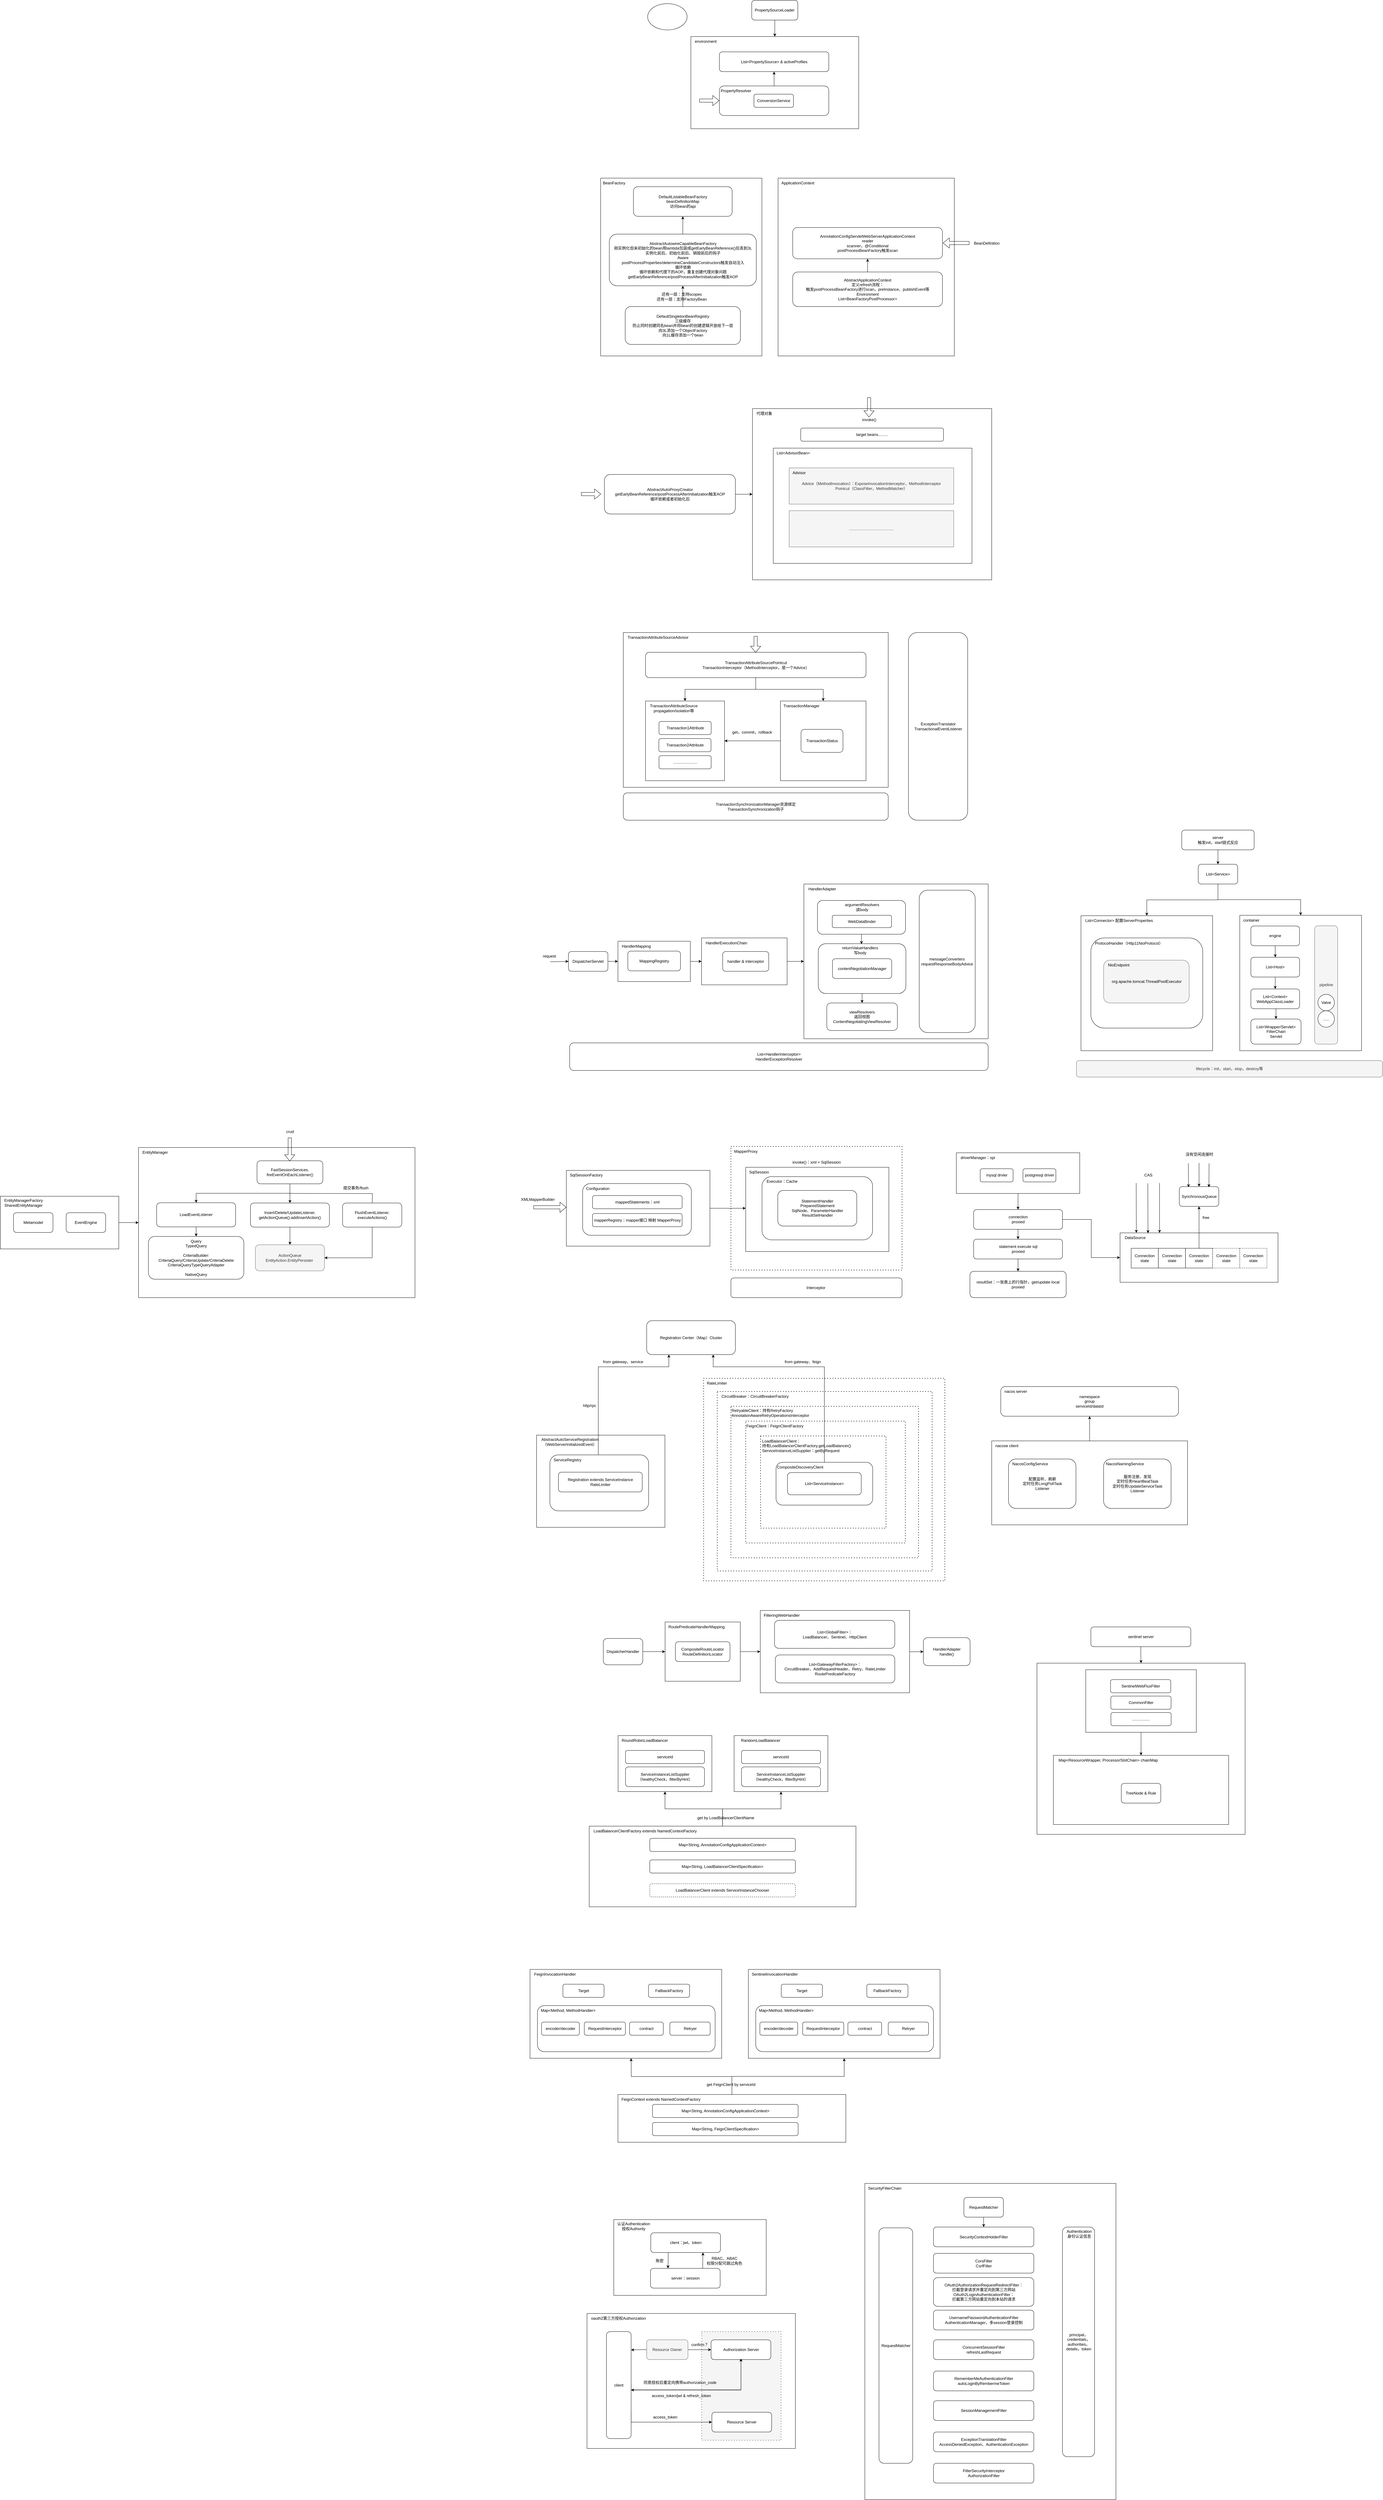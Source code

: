 <mxfile version="22.0.4" type="github">
  <diagram id="XrqOb0yFJwFmkotN1X54" name="Page-1">
    <mxGraphModel dx="3385" dy="1710" grid="1" gridSize="10" guides="1" tooltips="1" connect="1" arrows="1" fold="1" page="1" pageScale="1" pageWidth="827" pageHeight="1169" math="0" shadow="0">
      <root>
        <mxCell id="0" />
        <mxCell id="1" parent="0" />
        <mxCell id="tzKpdzGzU6ckgr4uCCz3-2" value="" style="rounded=0;whiteSpace=wrap;html=1;endArrow=none;dashed=1;html=1;dashPattern=1 3;strokeWidth=2;rounded=0;" parent="1" vertex="1">
          <mxGeometry x="337" y="3495" width="733" height="615" as="geometry" />
        </mxCell>
        <mxCell id="SWVAi90Qxo_ujY7dEz8q-1" value="" style="rounded=0;whiteSpace=wrap;html=1;endArrow=none;dashed=1;html=1;dashPattern=1 3;strokeWidth=2;rounded=0;" parent="1" vertex="1">
          <mxGeometry x="378.5" y="3535" width="653" height="545" as="geometry" />
        </mxCell>
        <mxCell id="GXHC1qzvz30r8LCaRYrL-83" value="" style="rounded=0;whiteSpace=wrap;html=1;" parent="1" vertex="1">
          <mxGeometry x="-17.31" y="6335" width="633.25" height="410" as="geometry" />
        </mxCell>
        <mxCell id="GXHC1qzvz30r8LCaRYrL-96" value="" style="rounded=0;whiteSpace=wrap;html=1;endArrow=none;dashed=1;html=1;dashPattern=1 3;strokeWidth=2;rounded=0;fillColor=#f5f5f5;fontColor=#333333;strokeColor=#666666;" parent="1" vertex="1">
          <mxGeometry x="331.18" y="6390" width="241" height="330" as="geometry" />
        </mxCell>
        <mxCell id="GXHC1qzvz30r8LCaRYrL-79" value="" style="rounded=0;whiteSpace=wrap;html=1;" parent="1" vertex="1">
          <mxGeometry x="64.06" y="6050" width="463.25" height="230" as="geometry" />
        </mxCell>
        <mxCell id="GXHC1qzvz30r8LCaRYrL-62" value="" style="rounded=0;whiteSpace=wrap;html=1;" parent="1" vertex="1">
          <mxGeometry x="1350" y="4360" width="632.5" height="520" as="geometry" />
        </mxCell>
        <mxCell id="GXHC1qzvz30r8LCaRYrL-55" value="" style="rounded=0;whiteSpace=wrap;html=1;" parent="1" vertex="1">
          <mxGeometry x="1400" y="4640" width="532.5" height="210" as="geometry" />
        </mxCell>
        <mxCell id="GXHC1qzvz30r8LCaRYrL-58" style="edgeStyle=orthogonalEdgeStyle;rounded=0;orthogonalLoop=1;jettySize=auto;html=1;exitX=0.5;exitY=1;exitDx=0;exitDy=0;entryX=0.5;entryY=0;entryDx=0;entryDy=0;" parent="1" source="GXHC1qzvz30r8LCaRYrL-51" target="GXHC1qzvz30r8LCaRYrL-55" edge="1">
          <mxGeometry relative="1" as="geometry" />
        </mxCell>
        <mxCell id="GXHC1qzvz30r8LCaRYrL-51" value="" style="rounded=0;whiteSpace=wrap;html=1;" parent="1" vertex="1">
          <mxGeometry x="1498.25" y="4380" width="336" height="190" as="geometry" />
        </mxCell>
        <mxCell id="GXHC1qzvz30r8LCaRYrL-46" value="" style="rounded=0;whiteSpace=wrap;html=1;endArrow=none;dashed=1;html=1;dashPattern=1 3;strokeWidth=2;rounded=0;" parent="1" vertex="1">
          <mxGeometry x="420" y="3580" width="570" height="460" as="geometry" />
        </mxCell>
        <mxCell id="GXHC1qzvz30r8LCaRYrL-42" style="edgeStyle=orthogonalEdgeStyle;rounded=0;orthogonalLoop=1;jettySize=auto;html=1;exitX=0.5;exitY=0;exitDx=0;exitDy=0;entryX=0.5;entryY=1;entryDx=0;entryDy=0;" parent="1" source="GXHC1qzvz30r8LCaRYrL-39" target="GXHC1qzvz30r8LCaRYrL-32" edge="1">
          <mxGeometry relative="1" as="geometry" />
        </mxCell>
        <mxCell id="GXHC1qzvz30r8LCaRYrL-39" value="" style="rounded=0;whiteSpace=wrap;html=1;" parent="1" vertex="1">
          <mxGeometry x="1212.5" y="3685" width="595" height="255" as="geometry" />
        </mxCell>
        <mxCell id="GXHC1qzvz30r8LCaRYrL-25" value="" style="rounded=0;whiteSpace=wrap;html=1;endArrow=none;dashed=1;html=1;dashPattern=1 3;strokeWidth=2;rounded=0;" parent="1" vertex="1">
          <mxGeometry x="465" y="3625" width="485" height="370" as="geometry" />
        </mxCell>
        <mxCell id="GXHC1qzvz30r8LCaRYrL-23" value="" style="rounded=0;whiteSpace=wrap;html=1;endArrow=none;dashed=1;html=1;dashPattern=1 3;strokeWidth=2;rounded=0;" parent="1" vertex="1">
          <mxGeometry x="510" y="3670" width="381.25" height="280" as="geometry" />
        </mxCell>
        <mxCell id="OETXXq7D0TBz0dgVjHIm-67" value="" style="rounded=0;whiteSpace=wrap;html=1;" parent="1" vertex="1">
          <mxGeometry x="1483.75" y="2090" width="400" height="410" as="geometry" />
        </mxCell>
        <mxCell id="OETXXq7D0TBz0dgVjHIm-57" value="" style="rounded=0;whiteSpace=wrap;html=1;" parent="1" vertex="1">
          <mxGeometry x="1966.25" y="2088.75" width="370" height="411.25" as="geometry" />
        </mxCell>
        <mxCell id="OETXXq7D0TBz0dgVjHIm-22" value="" style="rounded=0;whiteSpace=wrap;html=1;" parent="1" vertex="1">
          <mxGeometry x="1602.5" y="3053.28" width="480" height="150" as="geometry" />
        </mxCell>
        <mxCell id="OETXXq7D0TBz0dgVjHIm-28" style="edgeStyle=orthogonalEdgeStyle;rounded=0;orthogonalLoop=1;jettySize=auto;html=1;exitX=0.5;exitY=1;exitDx=0;exitDy=0;entryX=0.5;entryY=0;entryDx=0;entryDy=0;" parent="1" source="OETXXq7D0TBz0dgVjHIm-10" target="OETXXq7D0TBz0dgVjHIm-2" edge="1">
          <mxGeometry relative="1" as="geometry" />
        </mxCell>
        <mxCell id="OETXXq7D0TBz0dgVjHIm-10" value="" style="rounded=0;whiteSpace=wrap;html=1;" parent="1" vertex="1">
          <mxGeometry x="1105" y="2810" width="375" height="123.5" as="geometry" />
        </mxCell>
        <mxCell id="B2GjhQGrCiO4aPkmDRtn-31" value="" style="rounded=0;whiteSpace=wrap;html=1;endArrow=none;dashed=1;html=1;dashPattern=1 3;strokeWidth=2;rounded=0;" parent="1" vertex="1">
          <mxGeometry x="420" y="2790.81" width="520" height="375.34" as="geometry" />
        </mxCell>
        <mxCell id="fSXdJqcKQk1bGgUf9QQ9-15" value="" style="rounded=0;whiteSpace=wrap;html=1;" parent="1" vertex="1">
          <mxGeometry x="465" y="2854" width="435" height="256" as="geometry" />
        </mxCell>
        <mxCell id="fSXdJqcKQk1bGgUf9QQ9-16" value="" style="rounded=1;whiteSpace=wrap;html=1;" parent="1" vertex="1">
          <mxGeometry x="514.5" y="2882.47" width="336" height="192.02" as="geometry" />
        </mxCell>
        <mxCell id="fSXdJqcKQk1bGgUf9QQ9-13" style="edgeStyle=orthogonalEdgeStyle;rounded=0;orthogonalLoop=1;jettySize=auto;html=1;exitX=1;exitY=0.5;exitDx=0;exitDy=0;entryX=0;entryY=0.5;entryDx=0;entryDy=0;" parent="1" source="B2GjhQGrCiO4aPkmDRtn-15" edge="1">
          <mxGeometry relative="1" as="geometry">
            <mxPoint x="465" y="2978.48" as="targetPoint" />
          </mxGeometry>
        </mxCell>
        <mxCell id="B2GjhQGrCiO4aPkmDRtn-15" value="" style="rounded=0;whiteSpace=wrap;html=1;" parent="1" vertex="1">
          <mxGeometry x="-80" y="2863.48" width="436.25" height="230" as="geometry" />
        </mxCell>
        <mxCell id="fSXdJqcKQk1bGgUf9QQ9-9" value="" style="rounded=1;whiteSpace=wrap;html=1;" parent="1" vertex="1">
          <mxGeometry x="-30.5" y="2903.5" width="330.25" height="157" as="geometry" />
        </mxCell>
        <mxCell id="B2GjhQGrCiO4aPkmDRtn-16" value="SqlSessionFactory" style="text;html=1;align=center;verticalAlign=middle;resizable=0;points=[];autosize=1;strokeColor=none;fillColor=none;" parent="1" vertex="1">
          <mxGeometry x="-80" y="2863.48" width="120" height="30" as="geometry" />
        </mxCell>
        <mxCell id="ZrPeXIypVP3lfMweiKmu-2" value="" style="rounded=0;whiteSpace=wrap;html=1;" parent="1" vertex="1">
          <mxGeometry x="563.32" y="-150" width="535.5" height="540" as="geometry" />
        </mxCell>
        <mxCell id="s7qtdpBINrmC5wwDZ8EZ-2" style="edgeStyle=orthogonalEdgeStyle;rounded=0;orthogonalLoop=1;jettySize=auto;html=1;exitX=0.5;exitY=0;exitDx=0;exitDy=0;entryX=0.5;entryY=1;entryDx=0;entryDy=0;" parent="1" source="KRev_iM4Jv4Y9EaLXWhe-46" target="KRev_iM4Jv4Y9EaLXWhe-34" edge="1">
          <mxGeometry relative="1" as="geometry" />
        </mxCell>
        <mxCell id="s7qtdpBINrmC5wwDZ8EZ-3" style="edgeStyle=orthogonalEdgeStyle;rounded=0;orthogonalLoop=1;jettySize=auto;html=1;exitX=0.5;exitY=0;exitDx=0;exitDy=0;entryX=0.5;entryY=1;entryDx=0;entryDy=0;" parent="1" source="KRev_iM4Jv4Y9EaLXWhe-46" target="KRev_iM4Jv4Y9EaLXWhe-49" edge="1">
          <mxGeometry relative="1" as="geometry" />
        </mxCell>
        <mxCell id="KRev_iM4Jv4Y9EaLXWhe-46" value="" style="rounded=0;whiteSpace=wrap;html=1;" parent="1" vertex="1">
          <mxGeometry x="-10.56" y="4855" width="810.5" height="245" as="geometry" />
        </mxCell>
        <mxCell id="HCkOC1CJI_hwc8_c8_Th-39" value="" style="rounded=0;whiteSpace=wrap;html=1;" parent="1" vertex="1">
          <mxGeometry x="641.75" y="1993.75" width="560" height="470" as="geometry" />
        </mxCell>
        <mxCell id="HCkOC1CJI_hwc8_c8_Th-40" style="edgeStyle=orthogonalEdgeStyle;rounded=0;orthogonalLoop=1;jettySize=auto;html=1;exitX=1;exitY=0.5;exitDx=0;exitDy=0;" parent="1" source="HCkOC1CJI_hwc8_c8_Th-30" target="HCkOC1CJI_hwc8_c8_Th-23" edge="1">
          <mxGeometry relative="1" as="geometry" />
        </mxCell>
        <mxCell id="HCkOC1CJI_hwc8_c8_Th-30" value="" style="rounded=0;whiteSpace=wrap;html=1;" parent="1" vertex="1">
          <mxGeometry x="76.75" y="2167.5" width="220" height="122.5" as="geometry" />
        </mxCell>
        <mxCell id="HCkOC1CJI_hwc8_c8_Th-41" style="edgeStyle=orthogonalEdgeStyle;rounded=0;orthogonalLoop=1;jettySize=auto;html=1;exitX=1;exitY=0.5;exitDx=0;exitDy=0;entryX=0;entryY=0.5;entryDx=0;entryDy=0;" parent="1" source="HCkOC1CJI_hwc8_c8_Th-23" target="HCkOC1CJI_hwc8_c8_Th-39" edge="1">
          <mxGeometry relative="1" as="geometry" />
        </mxCell>
        <mxCell id="HCkOC1CJI_hwc8_c8_Th-23" value="" style="rounded=0;whiteSpace=wrap;html=1;" parent="1" vertex="1">
          <mxGeometry x="330.75" y="2157.5" width="260" height="142.5" as="geometry" />
        </mxCell>
        <mxCell id="HCkOC1CJI_hwc8_c8_Th-16" value="" style="rounded=0;whiteSpace=wrap;html=1;" parent="1" vertex="1">
          <mxGeometry x="93" y="1230" width="805" height="470" as="geometry" />
        </mxCell>
        <mxCell id="HCkOC1CJI_hwc8_c8_Th-10" style="edgeStyle=orthogonalEdgeStyle;rounded=0;orthogonalLoop=1;jettySize=auto;html=1;exitX=0;exitY=0.5;exitDx=0;exitDy=0;entryX=1;entryY=0.5;entryDx=0;entryDy=0;" parent="1" source="HCkOC1CJI_hwc8_c8_Th-8" target="HCkOC1CJI_hwc8_c8_Th-4" edge="1">
          <mxGeometry relative="1" as="geometry" />
        </mxCell>
        <mxCell id="HCkOC1CJI_hwc8_c8_Th-8" value="" style="rounded=0;whiteSpace=wrap;html=1;" parent="1" vertex="1">
          <mxGeometry x="570.5" y="1438" width="260" height="242" as="geometry" />
        </mxCell>
        <mxCell id="HCkOC1CJI_hwc8_c8_Th-4" value="" style="rounded=0;whiteSpace=wrap;html=1;" parent="1" vertex="1">
          <mxGeometry x="160.5" y="1438" width="240" height="242" as="geometry" />
        </mxCell>
        <mxCell id="aqGw6CmQRWcVKoaSbXMj-14" value="" style="rounded=0;whiteSpace=wrap;html=1;" parent="1" vertex="1">
          <mxGeometry x="485.5" y="550" width="727" height="520" as="geometry" />
        </mxCell>
        <mxCell id="aqGw6CmQRWcVKoaSbXMj-13" value="" style="rounded=0;whiteSpace=wrap;html=1;" parent="1" vertex="1">
          <mxGeometry x="548.75" y="670" width="603.75" height="350" as="geometry" />
        </mxCell>
        <mxCell id="aqGw6CmQRWcVKoaSbXMj-5" value="" style="rounded=0;whiteSpace=wrap;html=1;" parent="1" vertex="1">
          <mxGeometry x="24.18" y="-150" width="490" height="540" as="geometry" />
        </mxCell>
        <mxCell id="V2kQxAzgLIzO_4P0HWAn-2" style="edgeStyle=orthogonalEdgeStyle;rounded=0;orthogonalLoop=1;jettySize=auto;html=1;exitX=0.5;exitY=0;exitDx=0;exitDy=0;entryX=0.5;entryY=1;entryDx=0;entryDy=0;" parent="1" source="aqGw6CmQRWcVKoaSbXMj-1" target="aqGw6CmQRWcVKoaSbXMj-2" edge="1">
          <mxGeometry relative="1" as="geometry" />
        </mxCell>
        <mxCell id="aqGw6CmQRWcVKoaSbXMj-1" value="DefaultSingletonBeanRegistry&lt;br&gt;三级缓存&lt;br style=&quot;border-color: var(--border-color);&quot;&gt;防止同时创建同名bean并将bean的创建逻辑开放给下一层&lt;br style=&quot;border-color: var(--border-color);&quot;&gt;向3L添加一个ObjectFactory&lt;br&gt;向1L缓存添加一个bean&lt;span style=&quot;background-color: initial;&quot;&gt;&lt;br&gt;&lt;/span&gt;" style="rounded=1;whiteSpace=wrap;html=1;" parent="1" vertex="1">
          <mxGeometry x="98.82" y="240" width="350" height="115" as="geometry" />
        </mxCell>
        <mxCell id="T5hCsq0dW14gql95HTT5-2" style="edgeStyle=orthogonalEdgeStyle;rounded=0;orthogonalLoop=1;jettySize=auto;html=1;exitX=0.5;exitY=0;exitDx=0;exitDy=0;entryX=0.5;entryY=1;entryDx=0;entryDy=0;" parent="1" source="aqGw6CmQRWcVKoaSbXMj-2" target="aqGw6CmQRWcVKoaSbXMj-3" edge="1">
          <mxGeometry relative="1" as="geometry" />
        </mxCell>
        <mxCell id="aqGw6CmQRWcVKoaSbXMj-2" value="AbstractAutowireCapableBeanFactory&lt;br&gt;刚实例化但未初始化的bean用lambda包装成getEarlyBeanReference()后丢到3L&lt;br&gt;实例化前后、初始化前后、销毁前后的钩子&lt;br&gt;Aware&lt;br&gt;postProcessProperties/determineCandidateConstructors触发自动注入&lt;br&gt;循环依赖&lt;br&gt;循环依赖和代理下的AOP，重复创建代理对象问题&lt;br&gt;getEarlyBeanReference/postProcessAfterInitialization触发AOP" style="rounded=1;whiteSpace=wrap;html=1;" parent="1" vertex="1">
          <mxGeometry x="50.55" y="20" width="446.55" height="157" as="geometry" />
        </mxCell>
        <mxCell id="aqGw6CmQRWcVKoaSbXMj-3" value="DefaultListableBeanFactory&lt;br&gt;beanDefinitionMap&lt;br&gt;访问bean的api" style="rounded=1;whiteSpace=wrap;html=1;" parent="1" vertex="1">
          <mxGeometry x="123.82" y="-124" width="300" height="90" as="geometry" />
        </mxCell>
        <mxCell id="T5hCsq0dW14gql95HTT5-3" style="edgeStyle=orthogonalEdgeStyle;rounded=0;orthogonalLoop=1;jettySize=auto;html=1;exitX=0.5;exitY=0;exitDx=0;exitDy=0;entryX=0.5;entryY=1;entryDx=0;entryDy=0;" parent="1" source="aqGw6CmQRWcVKoaSbXMj-6" target="aqGw6CmQRWcVKoaSbXMj-7" edge="1">
          <mxGeometry relative="1" as="geometry" />
        </mxCell>
        <mxCell id="aqGw6CmQRWcVKoaSbXMj-6" value="AbstractApplicationContext&lt;br&gt;定义refresh流程：&lt;br&gt;触发postProcessBeanFactory进行scan，preInstance、publishEvent等&lt;br&gt;Environment&lt;br&gt;List&amp;lt;BeanFactoryPostProcessor&amp;gt;" style="rounded=1;whiteSpace=wrap;html=1;" parent="1" vertex="1">
          <mxGeometry x="607.82" y="135" width="455" height="105" as="geometry" />
        </mxCell>
        <mxCell id="aqGw6CmQRWcVKoaSbXMj-7" value="AnnotationConfigServletWebServerApplicationContext&lt;br&gt;reader&lt;br&gt;scanner，@Conditional&lt;br&gt;postProcessBeanFactory触发scan" style="rounded=1;whiteSpace=wrap;html=1;" parent="1" vertex="1">
          <mxGeometry x="607.82" width="455" height="95" as="geometry" />
        </mxCell>
        <mxCell id="aqGw6CmQRWcVKoaSbXMj-9" value="Advice（MethodInvocation）：ExposeInvocationInterceptor，MethodInterceptor&lt;br&gt;Pointcut（ClassFilter，MethodMatcher）" style="rounded=0;whiteSpace=wrap;html=1;fillColor=#f5f5f5;fontColor=#333333;strokeColor=#666666;" parent="1" vertex="1">
          <mxGeometry x="597" y="730" width="500" height="110" as="geometry" />
        </mxCell>
        <mxCell id="aqGw6CmQRWcVKoaSbXMj-12" value="List&amp;lt;AdvisorBean&amp;gt;" style="text;html=1;align=center;verticalAlign=middle;resizable=0;points=[];autosize=1;strokeColor=none;fillColor=none;" parent="1" vertex="1">
          <mxGeometry x="548.75" y="670" width="120" height="30" as="geometry" />
        </mxCell>
        <mxCell id="aqGw6CmQRWcVKoaSbXMj-15" value="代理对象" style="text;html=1;align=center;verticalAlign=middle;resizable=0;points=[];autosize=1;strokeColor=none;fillColor=none;" parent="1" vertex="1">
          <mxGeometry x="485.5" y="550" width="70" height="30" as="geometry" />
        </mxCell>
        <mxCell id="HCkOC1CJI_hwc8_c8_Th-1" value="Transaction1Attribute" style="rounded=1;whiteSpace=wrap;html=1;" parent="1" vertex="1">
          <mxGeometry x="201.5" y="1500" width="158.5" height="40" as="geometry" />
        </mxCell>
        <mxCell id="HCkOC1CJI_hwc8_c8_Th-5" value="TransactionAttributeSource&lt;br&gt;propagation/isolation等" style="text;html=1;align=center;verticalAlign=middle;resizable=0;points=[];autosize=1;strokeColor=none;fillColor=none;" parent="1" vertex="1">
          <mxGeometry x="161.18" y="1440" width="170" height="40" as="geometry" />
        </mxCell>
        <mxCell id="HCkOC1CJI_hwc8_c8_Th-7" value="TransactionStatus" style="rounded=1;whiteSpace=wrap;html=1;" parent="1" vertex="1">
          <mxGeometry x="633" y="1524" width="127.5" height="70" as="geometry" />
        </mxCell>
        <mxCell id="HCkOC1CJI_hwc8_c8_Th-9" value="TransactionManager" style="text;html=1;align=center;verticalAlign=middle;resizable=0;points=[];autosize=1;strokeColor=none;fillColor=none;" parent="1" vertex="1">
          <mxGeometry x="569.25" y="1438" width="130" height="30" as="geometry" />
        </mxCell>
        <mxCell id="HCkOC1CJI_hwc8_c8_Th-11" value="get，commit，rollback" style="text;html=1;align=center;verticalAlign=middle;resizable=0;points=[];autosize=1;strokeColor=none;fillColor=none;" parent="1" vertex="1">
          <mxGeometry x="413.5" y="1518" width="140" height="30" as="geometry" />
        </mxCell>
        <mxCell id="HCkOC1CJI_hwc8_c8_Th-14" value="TransactionSynchronizationManager资源绑定&lt;br&gt;TransactionSynchronization钩子" style="rounded=1;whiteSpace=wrap;html=1;" parent="1" vertex="1">
          <mxGeometry x="93" y="1717" width="805" height="83" as="geometry" />
        </mxCell>
        <mxCell id="HCkOC1CJI_hwc8_c8_Th-17" value="TransactionAttributeSourceAdvisor" style="text;html=1;align=center;verticalAlign=middle;resizable=0;points=[];autosize=1;strokeColor=none;fillColor=none;" parent="1" vertex="1">
          <mxGeometry x="93" y="1230" width="210" height="30" as="geometry" />
        </mxCell>
        <mxCell id="HCkOC1CJI_hwc8_c8_Th-21" value="handler &amp;amp; interceptor" style="rounded=1;whiteSpace=wrap;html=1;" parent="1" vertex="1">
          <mxGeometry x="395" y="2198.75" width="140" height="60" as="geometry" />
        </mxCell>
        <mxCell id="HCkOC1CJI_hwc8_c8_Th-24" value="HandlerExecutionChain" style="text;html=1;align=center;verticalAlign=middle;resizable=0;points=[];autosize=1;strokeColor=none;fillColor=none;" parent="1" vertex="1">
          <mxGeometry x="330.75" y="2157.5" width="150" height="30" as="geometry" />
        </mxCell>
        <mxCell id="HCkOC1CJI_hwc8_c8_Th-27" value="HandlerMapping" style="text;html=1;align=center;verticalAlign=middle;resizable=0;points=[];autosize=1;strokeColor=none;fillColor=none;" parent="1" vertex="1">
          <mxGeometry x="76.75" y="2167.5" width="110" height="30" as="geometry" />
        </mxCell>
        <mxCell id="HCkOC1CJI_hwc8_c8_Th-29" value="MappingRegistry" style="rounded=1;whiteSpace=wrap;html=1;" parent="1" vertex="1">
          <mxGeometry x="106.75" y="2197.5" width="160" height="60" as="geometry" />
        </mxCell>
        <mxCell id="fSXdJqcKQk1bGgUf9QQ9-4" style="edgeStyle=orthogonalEdgeStyle;rounded=0;orthogonalLoop=1;jettySize=auto;html=1;exitX=0.5;exitY=1;exitDx=0;exitDy=0;entryX=0.538;entryY=0.031;entryDx=0;entryDy=0;entryPerimeter=0;" parent="1" source="HCkOC1CJI_hwc8_c8_Th-31" target="ZrPeXIypVP3lfMweiKmu-23" edge="1">
          <mxGeometry relative="1" as="geometry" />
        </mxCell>
        <mxCell id="HCkOC1CJI_hwc8_c8_Th-31" value="" style="rounded=1;whiteSpace=wrap;html=1;" parent="1" vertex="1">
          <mxGeometry x="683" y="2043.75" width="267.5" height="102.5" as="geometry" />
        </mxCell>
        <mxCell id="HCkOC1CJI_hwc8_c8_Th-32" value="HandlerAdapter" style="text;html=1;align=center;verticalAlign=middle;resizable=0;points=[];autosize=1;strokeColor=none;fillColor=none;" parent="1" vertex="1">
          <mxGeometry x="641.75" y="1993.75" width="110" height="30" as="geometry" />
        </mxCell>
        <mxCell id="fSXdJqcKQk1bGgUf9QQ9-5" style="edgeStyle=orthogonalEdgeStyle;rounded=0;orthogonalLoop=1;jettySize=auto;html=1;exitX=0.5;exitY=1;exitDx=0;exitDy=0;entryX=0.5;entryY=0;entryDx=0;entryDy=0;" parent="1" source="HCkOC1CJI_hwc8_c8_Th-33" target="HCkOC1CJI_hwc8_c8_Th-34" edge="1">
          <mxGeometry relative="1" as="geometry" />
        </mxCell>
        <mxCell id="HCkOC1CJI_hwc8_c8_Th-33" value="" style="rounded=1;whiteSpace=wrap;html=1;" parent="1" vertex="1">
          <mxGeometry x="685.5" y="2175" width="266.25" height="151.25" as="geometry" />
        </mxCell>
        <mxCell id="HCkOC1CJI_hwc8_c8_Th-34" value="viewResolvers&lt;br&gt;返回视图&lt;br&gt;ContentNegotiatingViewResolver" style="rounded=1;whiteSpace=wrap;html=1;" parent="1" vertex="1">
          <mxGeometry x="711.37" y="2355" width="214.5" height="83.75" as="geometry" />
        </mxCell>
        <mxCell id="HCkOC1CJI_hwc8_c8_Th-35" value="contentNegotiationManager" style="rounded=1;whiteSpace=wrap;html=1;" parent="1" vertex="1">
          <mxGeometry x="728.62" y="2220.63" width="180" height="60" as="geometry" />
        </mxCell>
        <mxCell id="HCkOC1CJI_hwc8_c8_Th-36" value="messageConverters&lt;br&gt;requestResponseBodyAdvice" style="rounded=1;whiteSpace=wrap;html=1;" parent="1" vertex="1">
          <mxGeometry x="992.25" y="2012.5" width="170" height="432.5" as="geometry" />
        </mxCell>
        <mxCell id="HCkOC1CJI_hwc8_c8_Th-43" value="List&amp;lt;HandlerInterceptor&amp;gt;&lt;br&gt;HandlerExceptionResolver" style="rounded=1;whiteSpace=wrap;html=1;" parent="1" vertex="1">
          <mxGeometry x="-70" y="2476.25" width="1271.75" height="83.75" as="geometry" />
        </mxCell>
        <mxCell id="B2GjhQGrCiO4aPkmDRtn-7" value="Configuration" style="text;html=1;align=center;verticalAlign=middle;resizable=0;points=[];autosize=1;strokeColor=none;fillColor=none;" parent="1" vertex="1">
          <mxGeometry x="-30.5" y="2903.5" width="90" height="30" as="geometry" />
        </mxCell>
        <mxCell id="B2GjhQGrCiO4aPkmDRtn-9" value="mapperRegistry：mapper接口 映射 MapperProxy" style="rounded=1;whiteSpace=wrap;html=1;" parent="1" vertex="1">
          <mxGeometry x="-0.5" y="2994.54" width="272.25" height="40" as="geometry" />
        </mxCell>
        <mxCell id="B2GjhQGrCiO4aPkmDRtn-11" value="mappedStatements：xml" style="rounded=1;whiteSpace=wrap;html=1;" parent="1" vertex="1">
          <mxGeometry x="-0.5" y="2940.06" width="272.25" height="40" as="geometry" />
        </mxCell>
        <mxCell id="B2GjhQGrCiO4aPkmDRtn-13" value="SqlSession" style="text;html=1;align=center;verticalAlign=middle;resizable=0;points=[];autosize=1;strokeColor=none;fillColor=none;" parent="1" vertex="1">
          <mxGeometry x="465" y="2854.37" width="80" height="30" as="geometry" />
        </mxCell>
        <mxCell id="B2GjhQGrCiO4aPkmDRtn-26" value="XMLMapperBuilder" style="text;html=1;align=center;verticalAlign=middle;resizable=0;points=[];autosize=1;strokeColor=none;fillColor=none;" parent="1" vertex="1">
          <mxGeometry x="-231.75" y="2936.54" width="130" height="30" as="geometry" />
        </mxCell>
        <mxCell id="B2GjhQGrCiO4aPkmDRtn-32" value="MapperProxy" style="text;html=1;align=center;verticalAlign=middle;resizable=0;points=[];autosize=1;strokeColor=none;fillColor=none;" parent="1" vertex="1">
          <mxGeometry x="420" y="2790.81" width="90" height="30" as="geometry" />
        </mxCell>
        <mxCell id="B2GjhQGrCiO4aPkmDRtn-36" value="Executor：Cache" style="text;html=1;align=center;verticalAlign=middle;resizable=0;points=[];autosize=1;strokeColor=none;fillColor=none;" parent="1" vertex="1">
          <mxGeometry x="514.5" y="2882.47" width="120" height="30" as="geometry" />
        </mxCell>
        <mxCell id="B7qnPKo44LP5Hfq4x25o-1" value="Interceptor&amp;nbsp;" style="rounded=1;whiteSpace=wrap;html=1;" parent="1" vertex="1">
          <mxGeometry x="420" y="3190" width="520" height="60" as="geometry" />
        </mxCell>
        <mxCell id="ovPs951zUUgyFUGP9RZu-32" style="edgeStyle=orthogonalEdgeStyle;rounded=0;orthogonalLoop=1;jettySize=auto;html=1;exitX=0.5;exitY=0;exitDx=0;exitDy=0;entryX=0.5;entryY=1;entryDx=0;entryDy=0;" parent="1" source="KRev_iM4Jv4Y9EaLXWhe-2" edge="1">
          <mxGeometry relative="1" as="geometry">
            <mxPoint x="116.75" y="5560" as="targetPoint" />
          </mxGeometry>
        </mxCell>
        <mxCell id="ovPs951zUUgyFUGP9RZu-33" style="edgeStyle=orthogonalEdgeStyle;rounded=0;orthogonalLoop=1;jettySize=auto;html=1;exitX=0.5;exitY=0;exitDx=0;exitDy=0;entryX=0.5;entryY=1;entryDx=0;entryDy=0;" parent="1" source="KRev_iM4Jv4Y9EaLXWhe-2" target="ovPs951zUUgyFUGP9RZu-22" edge="1">
          <mxGeometry relative="1" as="geometry" />
        </mxCell>
        <mxCell id="KRev_iM4Jv4Y9EaLXWhe-2" value="" style="rounded=0;whiteSpace=wrap;html=1;" parent="1" vertex="1">
          <mxGeometry x="76.75" y="5670" width="692.5" height="145" as="geometry" />
        </mxCell>
        <mxCell id="KRev_iM4Jv4Y9EaLXWhe-3" value="FeignContext&amp;nbsp;extends NamedContextFactory" style="text;html=1;align=center;verticalAlign=middle;resizable=0;points=[];autosize=1;strokeColor=none;fillColor=none;" parent="1" vertex="1">
          <mxGeometry x="76.75" y="5670" width="260" height="30" as="geometry" />
        </mxCell>
        <mxCell id="KRev_iM4Jv4Y9EaLXWhe-4" value="Map&amp;lt;String, AnnotationConfigApplicationContext&amp;gt;" style="rounded=1;whiteSpace=wrap;html=1;" parent="1" vertex="1">
          <mxGeometry x="181.75" y="5700" width="442.5" height="40" as="geometry" />
        </mxCell>
        <mxCell id="KRev_iM4Jv4Y9EaLXWhe-5" value="Map&amp;lt;String, FeignClientSpecification&amp;gt;" style="rounded=1;whiteSpace=wrap;html=1;" parent="1" vertex="1">
          <mxGeometry x="181.75" y="5755" width="442.5" height="40" as="geometry" />
        </mxCell>
        <mxCell id="KRev_iM4Jv4Y9EaLXWhe-32" value="Map&amp;lt;String, AnnotationConfigApplicationContext&amp;gt;" style="rounded=1;whiteSpace=wrap;html=1;" parent="1" vertex="1">
          <mxGeometry x="173.44" y="4892" width="442.5" height="40" as="geometry" />
        </mxCell>
        <mxCell id="KRev_iM4Jv4Y9EaLXWhe-33" value="Map&amp;lt;String, LoadBalancerClientSpecification&amp;gt;" style="rounded=1;whiteSpace=wrap;html=1;" parent="1" vertex="1">
          <mxGeometry x="173.44" y="4957.5" width="442.5" height="40" as="geometry" />
        </mxCell>
        <mxCell id="KRev_iM4Jv4Y9EaLXWhe-34" value="" style="rounded=0;whiteSpace=wrap;html=1;" parent="1" vertex="1">
          <mxGeometry x="77.19" y="4580" width="285" height="170" as="geometry" />
        </mxCell>
        <mxCell id="KRev_iM4Jv4Y9EaLXWhe-35" value="RoundRobinLoadBalancer" style="text;html=1;align=center;verticalAlign=middle;resizable=0;points=[];autosize=1;strokeColor=none;fillColor=none;" parent="1" vertex="1">
          <mxGeometry x="78.44" y="4580" width="160" height="30" as="geometry" />
        </mxCell>
        <mxCell id="KRev_iM4Jv4Y9EaLXWhe-36" value="serviceId" style="rounded=1;whiteSpace=wrap;html=1;" parent="1" vertex="1">
          <mxGeometry x="99.69" y="4625" width="240" height="40" as="geometry" />
        </mxCell>
        <mxCell id="KRev_iM4Jv4Y9EaLXWhe-37" value="ServiceInstanceListSupplier（healthyCheck，filterByHint）" style="rounded=1;whiteSpace=wrap;html=1;" parent="1" vertex="1">
          <mxGeometry x="99.69" y="4675" width="240" height="60" as="geometry" />
        </mxCell>
        <mxCell id="KRev_iM4Jv4Y9EaLXWhe-49" value="" style="rounded=0;whiteSpace=wrap;html=1;" parent="1" vertex="1">
          <mxGeometry x="429.69" y="4580" width="285" height="170" as="geometry" />
        </mxCell>
        <mxCell id="KRev_iM4Jv4Y9EaLXWhe-51" value="serviceId" style="rounded=1;whiteSpace=wrap;html=1;" parent="1" vertex="1">
          <mxGeometry x="452.19" y="4625" width="240" height="40" as="geometry" />
        </mxCell>
        <mxCell id="KRev_iM4Jv4Y9EaLXWhe-52" value="ServiceInstanceListSupplier（healthyCheck，filterByHint）" style="rounded=1;whiteSpace=wrap;html=1;" parent="1" vertex="1">
          <mxGeometry x="452.19" y="4675" width="240" height="60" as="geometry" />
        </mxCell>
        <mxCell id="KRev_iM4Jv4Y9EaLXWhe-39" value="RandomLoadBalancer" style="text;html=1;align=center;verticalAlign=middle;resizable=0;points=[];autosize=1;strokeColor=none;fillColor=none;" parent="1" vertex="1">
          <mxGeometry x="429.69" y="4580" width="160" height="30" as="geometry" />
        </mxCell>
        <mxCell id="KRev_iM4Jv4Y9EaLXWhe-54" value="" style="rounded=0;whiteSpace=wrap;html=1;" parent="1" vertex="1">
          <mxGeometry x="-170.5" y="3667.5" width="390" height="280" as="geometry" />
        </mxCell>
        <mxCell id="KRev_iM4Jv4Y9EaLXWhe-56" value="AbstractAutoServiceRegistration&lt;br style=&quot;border-color: var(--border-color);&quot;&gt;&lt;span style=&quot;&quot;&gt;（WebServerInitializedEvent&lt;/span&gt;&lt;span style=&quot;border-color: var(--border-color); background-color: initial;&quot;&gt;）&lt;/span&gt;" style="text;html=1;align=center;verticalAlign=middle;resizable=0;points=[];autosize=1;strokeColor=none;fillColor=none;" parent="1" vertex="1">
          <mxGeometry x="-170.5" y="3667.5" width="200" height="40" as="geometry" />
        </mxCell>
        <mxCell id="6oSpHALJbCOVRQ8A164m-1" style="edgeStyle=orthogonalEdgeStyle;rounded=0;orthogonalLoop=1;jettySize=auto;html=1;exitX=0.5;exitY=0;exitDx=0;exitDy=0;entryX=0.25;entryY=1;entryDx=0;entryDy=0;" parent="1" source="KRev_iM4Jv4Y9EaLXWhe-59" target="KRev_iM4Jv4Y9EaLXWhe-62" edge="1">
          <mxGeometry relative="1" as="geometry">
            <Array as="points">
              <mxPoint x="17" y="3728" />
              <mxPoint x="17" y="3460" />
              <mxPoint x="231" y="3460" />
            </Array>
            <mxPoint x="234.505" y="3463" as="targetPoint" />
          </mxGeometry>
        </mxCell>
        <mxCell id="KRev_iM4Jv4Y9EaLXWhe-59" value="" style="rounded=1;whiteSpace=wrap;html=1;" parent="1" vertex="1">
          <mxGeometry x="-130.06" y="3727.5" width="300.06" height="170" as="geometry" />
        </mxCell>
        <mxCell id="KRev_iM4Jv4Y9EaLXWhe-62" value="Registration Center（Map）Cluster" style="rounded=1;whiteSpace=wrap;html=1;" parent="1" vertex="1">
          <mxGeometry x="164.06" y="3320" width="269.5" height="103" as="geometry" />
        </mxCell>
        <mxCell id="tzKpdzGzU6ckgr4uCCz3-4" style="edgeStyle=orthogonalEdgeStyle;rounded=0;orthogonalLoop=1;jettySize=auto;html=1;exitX=0.5;exitY=0;exitDx=0;exitDy=0;entryX=0.75;entryY=1;entryDx=0;entryDy=0;" parent="1" source="KRev_iM4Jv4Y9EaLXWhe-64" target="KRev_iM4Jv4Y9EaLXWhe-62" edge="1">
          <mxGeometry relative="1" as="geometry">
            <Array as="points">
              <mxPoint x="704" y="3460" />
              <mxPoint x="366" y="3460" />
            </Array>
          </mxGeometry>
        </mxCell>
        <mxCell id="KRev_iM4Jv4Y9EaLXWhe-64" value="" style="rounded=1;whiteSpace=wrap;html=1;" parent="1" vertex="1">
          <mxGeometry x="557.13" y="3750" width="293.75" height="130" as="geometry" />
        </mxCell>
        <mxCell id="KRev_iM4Jv4Y9EaLXWhe-65" value="CompositeDiscoveryClient" style="text;html=1;align=left;verticalAlign=middle;resizable=0;points=[];autosize=1;strokeColor=none;fillColor=none;" parent="1" vertex="1">
          <mxGeometry x="558.0" y="3750" width="160" height="30" as="geometry" />
        </mxCell>
        <mxCell id="KRev_iM4Jv4Y9EaLXWhe-66" value="List&amp;lt;ServiceInstance&amp;gt;" style="rounded=1;whiteSpace=wrap;html=1;" parent="1" vertex="1">
          <mxGeometry x="591.91" y="3781.25" width="224.19" height="67.5" as="geometry" />
        </mxCell>
        <mxCell id="s7qtdpBINrmC5wwDZ8EZ-1" value="LoadBalancerClientFactory&amp;nbsp;extends NamedContextFactory" style="text;html=1;align=center;verticalAlign=middle;resizable=0;points=[];autosize=1;strokeColor=none;fillColor=none;" parent="1" vertex="1">
          <mxGeometry x="-10.56" y="4855" width="340" height="30" as="geometry" />
        </mxCell>
        <mxCell id="s7qtdpBINrmC5wwDZ8EZ-4" value="get by LoadBalancerClientName" style="text;html=1;align=center;verticalAlign=middle;resizable=0;points=[];autosize=1;strokeColor=none;fillColor=none;" parent="1" vertex="1">
          <mxGeometry x="303.69" y="4815" width="200" height="30" as="geometry" />
        </mxCell>
        <mxCell id="ovPs951zUUgyFUGP9RZu-22" value="" style="rounded=0;whiteSpace=wrap;html=1;" parent="1" vertex="1">
          <mxGeometry x="473" y="5290" width="582.5" height="270" as="geometry" />
        </mxCell>
        <mxCell id="ovPs951zUUgyFUGP9RZu-23" value="" style="rounded=1;whiteSpace=wrap;html=1;" parent="1" vertex="1">
          <mxGeometry x="495.5" y="5400" width="540" height="140" as="geometry" />
        </mxCell>
        <mxCell id="ovPs951zUUgyFUGP9RZu-24" value="SentinelInvocationHandler" style="text;html=1;align=center;verticalAlign=middle;resizable=0;points=[];autosize=1;strokeColor=none;fillColor=none;" parent="1" vertex="1">
          <mxGeometry x="473" y="5290" width="160" height="30" as="geometry" />
        </mxCell>
        <mxCell id="ovPs951zUUgyFUGP9RZu-25" value="encoder/decoder" style="rounded=1;whiteSpace=wrap;html=1;" parent="1" vertex="1">
          <mxGeometry x="508" y="5450" width="115" height="40" as="geometry" />
        </mxCell>
        <mxCell id="ovPs951zUUgyFUGP9RZu-26" value="RequestInterceptor" style="rounded=1;whiteSpace=wrap;html=1;" parent="1" vertex="1">
          <mxGeometry x="638" y="5450" width="125" height="40" as="geometry" />
        </mxCell>
        <mxCell id="ovPs951zUUgyFUGP9RZu-27" value="contract" style="rounded=1;whiteSpace=wrap;html=1;" parent="1" vertex="1">
          <mxGeometry x="775.5" y="5450" width="102.5" height="40" as="geometry" />
        </mxCell>
        <mxCell id="ovPs951zUUgyFUGP9RZu-28" value="Target" style="rounded=1;whiteSpace=wrap;html=1;" parent="1" vertex="1">
          <mxGeometry x="573" y="5335" width="125" height="40" as="geometry" />
        </mxCell>
        <mxCell id="ovPs951zUUgyFUGP9RZu-29" value="FallbackFactory" style="rounded=1;whiteSpace=wrap;html=1;" parent="1" vertex="1">
          <mxGeometry x="833" y="5335" width="125" height="40" as="geometry" />
        </mxCell>
        <mxCell id="ovPs951zUUgyFUGP9RZu-31" value="Retryer" style="rounded=1;whiteSpace=wrap;html=1;" parent="1" vertex="1">
          <mxGeometry x="898" y="5450" width="122.5" height="40" as="geometry" />
        </mxCell>
        <mxCell id="ovPs951zUUgyFUGP9RZu-37" value="Map&amp;lt;Method, MethodHandler&amp;gt;" style="text;html=1;align=center;verticalAlign=middle;resizable=0;points=[];autosize=1;strokeColor=none;fillColor=none;" parent="1" vertex="1">
          <mxGeometry x="493" y="5400" width="190" height="30" as="geometry" />
        </mxCell>
        <mxCell id="ovPs951zUUgyFUGP9RZu-38" value="" style="rounded=0;whiteSpace=wrap;html=1;" parent="1" vertex="1">
          <mxGeometry x="-190.5" y="5290" width="582.5" height="270" as="geometry" />
        </mxCell>
        <mxCell id="ovPs951zUUgyFUGP9RZu-39" value="" style="rounded=1;whiteSpace=wrap;html=1;" parent="1" vertex="1">
          <mxGeometry x="-168" y="5400" width="540" height="140" as="geometry" />
        </mxCell>
        <mxCell id="ovPs951zUUgyFUGP9RZu-40" value="FeignInvocationHandler" style="text;html=1;align=center;verticalAlign=middle;resizable=0;points=[];autosize=1;strokeColor=none;fillColor=none;" parent="1" vertex="1">
          <mxGeometry x="-190.5" y="5290" width="150" height="30" as="geometry" />
        </mxCell>
        <mxCell id="ovPs951zUUgyFUGP9RZu-41" value="encoder/decoder" style="rounded=1;whiteSpace=wrap;html=1;" parent="1" vertex="1">
          <mxGeometry x="-155.5" y="5450" width="115" height="40" as="geometry" />
        </mxCell>
        <mxCell id="ovPs951zUUgyFUGP9RZu-42" value="RequestInterceptor" style="rounded=1;whiteSpace=wrap;html=1;" parent="1" vertex="1">
          <mxGeometry x="-25.5" y="5450" width="125" height="40" as="geometry" />
        </mxCell>
        <mxCell id="ovPs951zUUgyFUGP9RZu-43" value="contract" style="rounded=1;whiteSpace=wrap;html=1;" parent="1" vertex="1">
          <mxGeometry x="112" y="5450" width="102.5" height="40" as="geometry" />
        </mxCell>
        <mxCell id="ovPs951zUUgyFUGP9RZu-44" value="Target" style="rounded=1;whiteSpace=wrap;html=1;" parent="1" vertex="1">
          <mxGeometry x="-90.5" y="5335" width="125" height="40" as="geometry" />
        </mxCell>
        <mxCell id="ovPs951zUUgyFUGP9RZu-45" value="FallbackFactory" style="rounded=1;whiteSpace=wrap;html=1;" parent="1" vertex="1">
          <mxGeometry x="169.5" y="5335" width="125" height="40" as="geometry" />
        </mxCell>
        <mxCell id="ovPs951zUUgyFUGP9RZu-46" value="Retryer" style="rounded=1;whiteSpace=wrap;html=1;" parent="1" vertex="1">
          <mxGeometry x="234.5" y="5450" width="122.5" height="40" as="geometry" />
        </mxCell>
        <mxCell id="ovPs951zUUgyFUGP9RZu-47" value="Map&amp;lt;Method, MethodHandler&amp;gt;" style="text;html=1;align=center;verticalAlign=middle;resizable=0;points=[];autosize=1;strokeColor=none;fillColor=none;" parent="1" vertex="1">
          <mxGeometry x="-170.5" y="5400" width="190" height="30" as="geometry" />
        </mxCell>
        <mxCell id="ZrPeXIypVP3lfMweiKmu-18" style="edgeStyle=orthogonalEdgeStyle;rounded=0;orthogonalLoop=1;jettySize=auto;html=1;exitX=1;exitY=0.5;exitDx=0;exitDy=0;entryX=0;entryY=0.5;entryDx=0;entryDy=0;" parent="1" source="P8MECL5LfjzoDtP4DdAR-1" target="HCkOC1CJI_hwc8_c8_Th-30" edge="1">
          <mxGeometry relative="1" as="geometry" />
        </mxCell>
        <mxCell id="P8MECL5LfjzoDtP4DdAR-1" value="DispatcherServlet" style="rounded=1;whiteSpace=wrap;html=1;" parent="1" vertex="1">
          <mxGeometry x="-73.75" y="2198.75" width="120" height="60" as="geometry" />
        </mxCell>
        <mxCell id="T5hCsq0dW14gql95HTT5-4" value="target beans........." style="rounded=1;whiteSpace=wrap;html=1;" parent="1" vertex="1">
          <mxGeometry x="632.13" y="609" width="433.75" height="40" as="geometry" />
        </mxCell>
        <mxCell id="T5hCsq0dW14gql95HTT5-7" value="" style="rounded=0;whiteSpace=wrap;html=1;" parent="1" vertex="1">
          <mxGeometry x="298.32" y="-580" width="510" height="280" as="geometry" />
        </mxCell>
        <mxCell id="T5hCsq0dW14gql95HTT5-8" value="environment" style="text;html=1;align=center;verticalAlign=middle;resizable=0;points=[];autosize=1;strokeColor=none;fillColor=none;" parent="1" vertex="1">
          <mxGeometry x="298.32" y="-580" width="90" height="30" as="geometry" />
        </mxCell>
        <mxCell id="T5hCsq0dW14gql95HTT5-9" value="List&amp;lt;PropertySource&amp;gt; &amp;amp;&amp;nbsp;activeProfiles" style="rounded=1;whiteSpace=wrap;html=1;" parent="1" vertex="1">
          <mxGeometry x="385" y="-533.5" width="332.5" height="60" as="geometry" />
        </mxCell>
        <mxCell id="T5hCsq0dW14gql95HTT5-17" style="edgeStyle=orthogonalEdgeStyle;rounded=0;orthogonalLoop=1;jettySize=auto;html=1;exitX=0.5;exitY=0;exitDx=0;exitDy=0;entryX=0.5;entryY=1;entryDx=0;entryDy=0;" parent="1" source="T5hCsq0dW14gql95HTT5-12" target="T5hCsq0dW14gql95HTT5-9" edge="1">
          <mxGeometry relative="1" as="geometry" />
        </mxCell>
        <mxCell id="T5hCsq0dW14gql95HTT5-12" value="" style="rounded=1;whiteSpace=wrap;html=1;" parent="1" vertex="1">
          <mxGeometry x="385" y="-430" width="332.5" height="90" as="geometry" />
        </mxCell>
        <mxCell id="T5hCsq0dW14gql95HTT5-13" value="PropertyResolver" style="text;html=1;align=center;verticalAlign=middle;resizable=0;points=[];autosize=1;strokeColor=none;fillColor=none;" parent="1" vertex="1">
          <mxGeometry x="375" y="-430" width="120" height="30" as="geometry" />
        </mxCell>
        <mxCell id="T5hCsq0dW14gql95HTT5-15" value="ConversionService" style="rounded=1;whiteSpace=wrap;html=1;" parent="1" vertex="1">
          <mxGeometry x="490" y="-405" width="120" height="40" as="geometry" />
        </mxCell>
        <mxCell id="T5hCsq0dW14gql95HTT5-21" value="BeanDefinition" style="text;html=1;align=center;verticalAlign=middle;resizable=0;points=[];autosize=1;strokeColor=none;fillColor=none;" parent="1" vertex="1">
          <mxGeometry x="1146.82" y="32.5" width="100" height="30" as="geometry" />
        </mxCell>
        <mxCell id="ZrPeXIypVP3lfMweiKmu-1" value="BeanFactory" style="text;html=1;strokeColor=none;fillColor=none;align=center;verticalAlign=middle;whiteSpace=wrap;rounded=0;" parent="1" vertex="1">
          <mxGeometry x="26.07" y="-150" width="77.75" height="30" as="geometry" />
        </mxCell>
        <mxCell id="ZrPeXIypVP3lfMweiKmu-3" value="ApplicationContext" style="text;html=1;align=center;verticalAlign=middle;resizable=0;points=[];autosize=1;strokeColor=none;fillColor=none;" parent="1" vertex="1">
          <mxGeometry x="562.82" y="-150" width="120" height="30" as="geometry" />
        </mxCell>
        <mxCell id="ZrPeXIypVP3lfMweiKmu-4" value="Advisor" style="text;html=1;align=center;verticalAlign=middle;resizable=0;points=[];autosize=1;strokeColor=none;fillColor=none;" parent="1" vertex="1">
          <mxGeometry x="597" y="730" width="60" height="30" as="geometry" />
        </mxCell>
        <mxCell id="ZrPeXIypVP3lfMweiKmu-6" style="edgeStyle=orthogonalEdgeStyle;rounded=0;orthogonalLoop=1;jettySize=auto;html=1;exitX=1;exitY=0.5;exitDx=0;exitDy=0;entryX=0;entryY=0.5;entryDx=0;entryDy=0;" parent="1" source="ZrPeXIypVP3lfMweiKmu-5" target="aqGw6CmQRWcVKoaSbXMj-14" edge="1">
          <mxGeometry relative="1" as="geometry" />
        </mxCell>
        <mxCell id="ZrPeXIypVP3lfMweiKmu-5" value="AbstractAutoProxyCreator&lt;br&gt;getEarlyBeanReference/postProcessAfterInitialization触发AOP&lt;br&gt;循环依赖或者初始化后" style="rounded=1;whiteSpace=wrap;html=1;" parent="1" vertex="1">
          <mxGeometry x="35.56" y="750" width="398" height="120" as="geometry" />
        </mxCell>
        <mxCell id="ZrPeXIypVP3lfMweiKmu-13" style="edgeStyle=orthogonalEdgeStyle;rounded=0;orthogonalLoop=1;jettySize=auto;html=1;exitX=0.5;exitY=1;exitDx=0;exitDy=0;entryX=0.5;entryY=0;entryDx=0;entryDy=0;" parent="1" source="ZrPeXIypVP3lfMweiKmu-9" target="HCkOC1CJI_hwc8_c8_Th-4" edge="1">
          <mxGeometry relative="1" as="geometry" />
        </mxCell>
        <mxCell id="ZrPeXIypVP3lfMweiKmu-14" style="edgeStyle=orthogonalEdgeStyle;rounded=0;orthogonalLoop=1;jettySize=auto;html=1;exitX=0.5;exitY=1;exitDx=0;exitDy=0;entryX=0.5;entryY=0;entryDx=0;entryDy=0;" parent="1" source="ZrPeXIypVP3lfMweiKmu-9" target="HCkOC1CJI_hwc8_c8_Th-8" edge="1">
          <mxGeometry relative="1" as="geometry" />
        </mxCell>
        <mxCell id="ZrPeXIypVP3lfMweiKmu-9" value="TransactionAttributeSourcePointcut&lt;br&gt;TransactionInterceptor（MethodInterceptor，是一个Advice）" style="rounded=1;whiteSpace=wrap;html=1;" parent="1" vertex="1">
          <mxGeometry x="160.5" y="1290" width="670" height="77" as="geometry" />
        </mxCell>
        <mxCell id="ZrPeXIypVP3lfMweiKmu-15" value="" style="endArrow=classic;html=1;rounded=0;entryX=0;entryY=0.5;entryDx=0;entryDy=0;" parent="1" target="P8MECL5LfjzoDtP4DdAR-1" edge="1">
          <mxGeometry width="50" height="50" relative="1" as="geometry">
            <mxPoint x="-129.25" y="2230" as="sourcePoint" />
            <mxPoint x="-149.25" y="2270" as="targetPoint" />
          </mxGeometry>
        </mxCell>
        <mxCell id="ZrPeXIypVP3lfMweiKmu-16" value="request" style="text;html=1;align=center;verticalAlign=middle;resizable=0;points=[];autosize=1;strokeColor=none;fillColor=none;" parent="1" vertex="1">
          <mxGeometry x="-161.75" y="2197.5" width="60" height="30" as="geometry" />
        </mxCell>
        <mxCell id="ZrPeXIypVP3lfMweiKmu-19" value="" style="shape=flexArrow;endArrow=classic;html=1;rounded=0;" parent="1" edge="1">
          <mxGeometry width="50" height="50" relative="1" as="geometry">
            <mxPoint x="495.25" y="1241" as="sourcePoint" />
            <mxPoint x="495" y="1291" as="targetPoint" />
          </mxGeometry>
        </mxCell>
        <mxCell id="ZrPeXIypVP3lfMweiKmu-20" value="" style="shape=flexArrow;endArrow=classic;html=1;rounded=0;" parent="1" edge="1">
          <mxGeometry width="50" height="50" relative="1" as="geometry">
            <mxPoint x="324.31" y="-385.5" as="sourcePoint" />
            <mxPoint x="384.31" y="-385.5" as="targetPoint" />
          </mxGeometry>
        </mxCell>
        <mxCell id="ZrPeXIypVP3lfMweiKmu-21" value="" style="shape=flexArrow;endArrow=classic;html=1;rounded=0;" parent="1" edge="1">
          <mxGeometry width="50" height="50" relative="1" as="geometry">
            <mxPoint x="1144.32" y="47" as="sourcePoint" />
            <mxPoint x="1064.32" y="47" as="targetPoint" />
          </mxGeometry>
        </mxCell>
        <mxCell id="ZrPeXIypVP3lfMweiKmu-22" value="" style="shape=flexArrow;endArrow=classic;html=1;rounded=0;" parent="1" edge="1">
          <mxGeometry width="50" height="50" relative="1" as="geometry">
            <mxPoint x="-35" y="809.5" as="sourcePoint" />
            <mxPoint x="25.0" y="809.5" as="targetPoint" />
          </mxGeometry>
        </mxCell>
        <mxCell id="ZrPeXIypVP3lfMweiKmu-23" value="returnValueHandlers&lt;br&gt;写body" style="text;html=1;align=center;verticalAlign=middle;resizable=0;points=[];autosize=1;strokeColor=none;fillColor=none;" parent="1" vertex="1">
          <mxGeometry x="746.75" y="2175" width="130" height="40" as="geometry" />
        </mxCell>
        <mxCell id="fSXdJqcKQk1bGgUf9QQ9-1" value="argumentResolvers&lt;br style=&quot;border-color: var(--border-color);&quot;&gt;&lt;span style=&quot;&quot;&gt;读body&lt;/span&gt;" style="text;html=1;align=center;verticalAlign=middle;resizable=0;points=[];autosize=1;strokeColor=none;fillColor=none;" parent="1" vertex="1">
          <mxGeometry x="753" y="2043.75" width="130" height="40" as="geometry" />
        </mxCell>
        <mxCell id="fSXdJqcKQk1bGgUf9QQ9-2" value="WebDataBinder" style="rounded=1;whiteSpace=wrap;html=1;" parent="1" vertex="1">
          <mxGeometry x="728" y="2088.75" width="180" height="37.5" as="geometry" />
        </mxCell>
        <mxCell id="fSXdJqcKQk1bGgUf9QQ9-6" value="" style="shape=flexArrow;endArrow=classic;html=1;rounded=0;" parent="1" edge="1">
          <mxGeometry width="50" height="50" relative="1" as="geometry">
            <mxPoint x="-180" y="2975.54" as="sourcePoint" />
            <mxPoint x="-80" y="2975.54" as="targetPoint" />
          </mxGeometry>
        </mxCell>
        <mxCell id="fSXdJqcKQk1bGgUf9QQ9-18" value="StatementHandler&lt;br&gt;PreparedStatement&lt;br&gt;SqlNode、ParameterHandler&lt;br&gt;ResultSetHandler" style="rounded=1;whiteSpace=wrap;html=1;" parent="1" vertex="1">
          <mxGeometry x="562.5" y="2924.48" width="240" height="108" as="geometry" />
        </mxCell>
        <mxCell id="OETXXq7D0TBz0dgVjHIm-29" style="edgeStyle=orthogonalEdgeStyle;rounded=0;orthogonalLoop=1;jettySize=auto;html=1;exitX=0.5;exitY=1;exitDx=0;exitDy=0;entryX=0.5;entryY=0;entryDx=0;entryDy=0;" parent="1" source="OETXXq7D0TBz0dgVjHIm-2" target="OETXXq7D0TBz0dgVjHIm-3" edge="1">
          <mxGeometry relative="1" as="geometry" />
        </mxCell>
        <mxCell id="UwHULa6n7ALWQ-vL5ENA-2" style="edgeStyle=orthogonalEdgeStyle;rounded=0;orthogonalLoop=1;jettySize=auto;html=1;exitX=1;exitY=0.5;exitDx=0;exitDy=0;entryX=0;entryY=0.5;entryDx=0;entryDy=0;" parent="1" source="OETXXq7D0TBz0dgVjHIm-2" target="OETXXq7D0TBz0dgVjHIm-22" edge="1">
          <mxGeometry relative="1" as="geometry" />
        </mxCell>
        <mxCell id="OETXXq7D0TBz0dgVjHIm-2" value="connection&lt;br&gt;proxied" style="rounded=1;whiteSpace=wrap;html=1;" parent="1" vertex="1">
          <mxGeometry x="1157.5" y="2982.48" width="270" height="60" as="geometry" />
        </mxCell>
        <mxCell id="OETXXq7D0TBz0dgVjHIm-30" style="edgeStyle=orthogonalEdgeStyle;rounded=0;orthogonalLoop=1;jettySize=auto;html=1;exitX=0.5;exitY=1;exitDx=0;exitDy=0;entryX=0.5;entryY=0;entryDx=0;entryDy=0;" parent="1" source="OETXXq7D0TBz0dgVjHIm-3" target="OETXXq7D0TBz0dgVjHIm-4" edge="1">
          <mxGeometry relative="1" as="geometry" />
        </mxCell>
        <mxCell id="OETXXq7D0TBz0dgVjHIm-3" value="statement execute sql&lt;br&gt;proxied" style="rounded=1;whiteSpace=wrap;html=1;" parent="1" vertex="1">
          <mxGeometry x="1157.5" y="3072.48" width="270" height="60" as="geometry" />
        </mxCell>
        <mxCell id="OETXXq7D0TBz0dgVjHIm-4" value="resultSet：一张表上的行指针，get/update local&lt;br&gt;proxied" style="rounded=1;whiteSpace=wrap;html=1;" parent="1" vertex="1">
          <mxGeometry x="1146.25" y="3170.02" width="292.5" height="79.98" as="geometry" />
        </mxCell>
        <mxCell id="OETXXq7D0TBz0dgVjHIm-5" value="driverManager：spi" style="text;html=1;align=center;verticalAlign=middle;resizable=0;points=[];autosize=1;strokeColor=none;fillColor=none;" parent="1" vertex="1">
          <mxGeometry x="1105" y="2810" width="130" height="30" as="geometry" />
        </mxCell>
        <mxCell id="OETXXq7D0TBz0dgVjHIm-6" value="mysql drvier" style="rounded=1;whiteSpace=wrap;html=1;" parent="1" vertex="1">
          <mxGeometry x="1177.5" y="2858.48" width="100" height="40" as="geometry" />
        </mxCell>
        <mxCell id="OETXXq7D0TBz0dgVjHIm-7" value="postgresql driver" style="rounded=1;whiteSpace=wrap;html=1;" parent="1" vertex="1">
          <mxGeometry x="1307.5" y="2858.48" width="100" height="40" as="geometry" />
        </mxCell>
        <mxCell id="OETXXq7D0TBz0dgVjHIm-16" value="SynchronousQueue" style="rounded=1;whiteSpace=wrap;html=1;" parent="1" vertex="1">
          <mxGeometry x="1782.5" y="2912.8" width="120" height="60" as="geometry" />
        </mxCell>
        <mxCell id="OETXXq7D0TBz0dgVjHIm-17" value="" style="endArrow=classic;html=1;rounded=0;entryX=0.25;entryY=0;entryDx=0;entryDy=0;" parent="1" target="OETXXq7D0TBz0dgVjHIm-22" edge="1">
          <mxGeometry width="50" height="50" relative="1" as="geometry">
            <mxPoint x="1722.5" y="2901.78" as="sourcePoint" />
            <mxPoint x="1722.5" y="2891.78" as="targetPoint" />
          </mxGeometry>
        </mxCell>
        <mxCell id="OETXXq7D0TBz0dgVjHIm-25" style="edgeStyle=orthogonalEdgeStyle;rounded=0;orthogonalLoop=1;jettySize=auto;html=1;exitX=0.5;exitY=0;exitDx=0;exitDy=0;entryX=0.5;entryY=1;entryDx=0;entryDy=0;" parent="1" source="OETXXq7D0TBz0dgVjHIm-20" target="OETXXq7D0TBz0dgVjHIm-16" edge="1">
          <mxGeometry relative="1" as="geometry" />
        </mxCell>
        <mxCell id="OETXXq7D0TBz0dgVjHIm-20" value="Connection&lt;br style=&quot;border-color: var(--border-color);&quot;&gt;state" style="rounded=0;whiteSpace=wrap;html=1;" parent="1" vertex="1">
          <mxGeometry x="1801.25" y="3100.03" width="82.5" height="60" as="geometry" />
        </mxCell>
        <mxCell id="OETXXq7D0TBz0dgVjHIm-23" value="DataSource" style="text;html=1;align=center;verticalAlign=middle;resizable=0;points=[];autosize=1;strokeColor=none;fillColor=none;" parent="1" vertex="1">
          <mxGeometry x="1602.5" y="3053.28" width="90" height="30" as="geometry" />
        </mxCell>
        <mxCell id="OETXXq7D0TBz0dgVjHIm-24" value="" style="endArrow=classic;html=1;rounded=0;entryX=0.5;entryY=0;entryDx=0;entryDy=0;" parent="1" target="OETXXq7D0TBz0dgVjHIm-16" edge="1">
          <mxGeometry width="50" height="50" relative="1" as="geometry">
            <mxPoint x="1842.5" y="2840.8" as="sourcePoint" />
            <mxPoint x="1932.5" y="2810.8" as="targetPoint" />
          </mxGeometry>
        </mxCell>
        <mxCell id="OETXXq7D0TBz0dgVjHIm-26" value="free" style="text;html=1;align=center;verticalAlign=middle;resizable=0;points=[];autosize=1;strokeColor=none;fillColor=none;" parent="1" vertex="1">
          <mxGeometry x="1842.5" y="2991.78" width="40" height="30" as="geometry" />
        </mxCell>
        <mxCell id="OETXXq7D0TBz0dgVjHIm-31" value="" style="endArrow=classic;html=1;rounded=0;entryX=0.5;entryY=0;entryDx=0;entryDy=0;" parent="1" edge="1">
          <mxGeometry width="50" height="50" relative="1" as="geometry">
            <mxPoint x="1810" y="2842.38" as="sourcePoint" />
            <mxPoint x="1810.5" y="2914.58" as="targetPoint" />
          </mxGeometry>
        </mxCell>
        <mxCell id="OETXXq7D0TBz0dgVjHIm-32" value="" style="endArrow=classic;html=1;rounded=0;entryX=0.5;entryY=0;entryDx=0;entryDy=0;" parent="1" edge="1">
          <mxGeometry width="50" height="50" relative="1" as="geometry">
            <mxPoint x="1873" y="2842" as="sourcePoint" />
            <mxPoint x="1872.5" y="2914.58" as="targetPoint" />
          </mxGeometry>
        </mxCell>
        <mxCell id="OETXXq7D0TBz0dgVjHIm-33" value="Connection&lt;br style=&quot;border-color: var(--border-color);&quot;&gt;state" style="rounded=0;whiteSpace=wrap;html=1;" parent="1" vertex="1">
          <mxGeometry x="1718.75" y="3100.03" width="82.5" height="60" as="geometry" />
        </mxCell>
        <mxCell id="OETXXq7D0TBz0dgVjHIm-34" value="Connection&lt;br style=&quot;border-color: var(--border-color);&quot;&gt;state" style="rounded=0;whiteSpace=wrap;html=1;" parent="1" vertex="1">
          <mxGeometry x="1636.25" y="3100.03" width="82.5" height="60" as="geometry" />
        </mxCell>
        <mxCell id="OETXXq7D0TBz0dgVjHIm-35" value="Connection&lt;br style=&quot;border-color: var(--border-color);&quot;&gt;state" style="rounded=0;whiteSpace=wrap;html=1;endArrow=none;dashed=1;html=1;" parent="1" vertex="1">
          <mxGeometry x="1883.75" y="3100.03" width="82.5" height="60" as="geometry" />
        </mxCell>
        <mxCell id="OETXXq7D0TBz0dgVjHIm-36" value="Connection&lt;br style=&quot;border-color: var(--border-color);&quot;&gt;state" style="rounded=0;whiteSpace=wrap;html=1;endArrow=none;dashed=1;html=1;" parent="1" vertex="1">
          <mxGeometry x="1966.25" y="3100.03" width="82.5" height="60" as="geometry" />
        </mxCell>
        <mxCell id="OETXXq7D0TBz0dgVjHIm-46" style="edgeStyle=orthogonalEdgeStyle;rounded=0;orthogonalLoop=1;jettySize=auto;html=1;exitX=0.5;exitY=1;exitDx=0;exitDy=0;entryX=0.5;entryY=0;entryDx=0;entryDy=0;" parent="1" source="OETXXq7D0TBz0dgVjHIm-37" target="OETXXq7D0TBz0dgVjHIm-38" edge="1">
          <mxGeometry relative="1" as="geometry" />
        </mxCell>
        <mxCell id="OETXXq7D0TBz0dgVjHIm-37" value="server&lt;br&gt;触发init，start链式反应" style="rounded=1;whiteSpace=wrap;html=1;" parent="1" vertex="1">
          <mxGeometry x="1790" y="1830" width="220" height="60" as="geometry" />
        </mxCell>
        <mxCell id="OETXXq7D0TBz0dgVjHIm-64" style="edgeStyle=orthogonalEdgeStyle;rounded=0;orthogonalLoop=1;jettySize=auto;html=1;exitX=0.5;exitY=1;exitDx=0;exitDy=0;entryX=0.5;entryY=0;entryDx=0;entryDy=0;" parent="1" source="OETXXq7D0TBz0dgVjHIm-38" target="OETXXq7D0TBz0dgVjHIm-57" edge="1">
          <mxGeometry relative="1" as="geometry" />
        </mxCell>
        <mxCell id="V2kQxAzgLIzO_4P0HWAn-11" style="edgeStyle=orthogonalEdgeStyle;rounded=0;orthogonalLoop=1;jettySize=auto;html=1;exitX=0.5;exitY=1;exitDx=0;exitDy=0;entryX=0.5;entryY=0;entryDx=0;entryDy=0;" parent="1" source="OETXXq7D0TBz0dgVjHIm-38" target="OETXXq7D0TBz0dgVjHIm-67" edge="1">
          <mxGeometry relative="1" as="geometry">
            <mxPoint x="1690" y="2050" as="targetPoint" />
          </mxGeometry>
        </mxCell>
        <mxCell id="OETXXq7D0TBz0dgVjHIm-38" value="List&amp;lt;Service&amp;gt;" style="rounded=1;whiteSpace=wrap;html=1;" parent="1" vertex="1">
          <mxGeometry x="1840" y="1933.75" width="120" height="60" as="geometry" />
        </mxCell>
        <mxCell id="OETXXq7D0TBz0dgVjHIm-55" style="edgeStyle=orthogonalEdgeStyle;rounded=0;orthogonalLoop=1;jettySize=auto;html=1;exitX=0.5;exitY=1;exitDx=0;exitDy=0;entryX=0.5;entryY=0;entryDx=0;entryDy=0;" parent="1" source="OETXXq7D0TBz0dgVjHIm-40" target="OETXXq7D0TBz0dgVjHIm-53" edge="1">
          <mxGeometry relative="1" as="geometry" />
        </mxCell>
        <mxCell id="OETXXq7D0TBz0dgVjHIm-40" value="engine" style="rounded=1;whiteSpace=wrap;html=1;" parent="1" vertex="1">
          <mxGeometry x="2000" y="2121.25" width="147.75" height="60" as="geometry" />
        </mxCell>
        <mxCell id="OETXXq7D0TBz0dgVjHIm-51" style="edgeStyle=orthogonalEdgeStyle;rounded=0;orthogonalLoop=1;jettySize=auto;html=1;exitX=0.5;exitY=1;exitDx=0;exitDy=0;entryX=0.5;entryY=0;entryDx=0;entryDy=0;" parent="1" source="OETXXq7D0TBz0dgVjHIm-44" target="OETXXq7D0TBz0dgVjHIm-45" edge="1">
          <mxGeometry relative="1" as="geometry" />
        </mxCell>
        <mxCell id="OETXXq7D0TBz0dgVjHIm-44" value="List&amp;lt;Context&amp;gt;&lt;br&gt;WebAppClassLoader" style="rounded=1;whiteSpace=wrap;html=1;" parent="1" vertex="1">
          <mxGeometry x="2000" y="2312.5" width="148.13" height="60" as="geometry" />
        </mxCell>
        <mxCell id="OETXXq7D0TBz0dgVjHIm-45" value="List&amp;lt;Wrapper/Servlet&amp;gt;&lt;br&gt;FilterChain&lt;br&gt;Servlet" style="rounded=1;whiteSpace=wrap;html=1;" parent="1" vertex="1">
          <mxGeometry x="2000" y="2403.75" width="152.5" height="76.25" as="geometry" />
        </mxCell>
        <mxCell id="OETXXq7D0TBz0dgVjHIm-56" style="edgeStyle=orthogonalEdgeStyle;rounded=0;orthogonalLoop=1;jettySize=auto;html=1;exitX=0.5;exitY=1;exitDx=0;exitDy=0;entryX=0.5;entryY=0;entryDx=0;entryDy=0;" parent="1" source="OETXXq7D0TBz0dgVjHIm-53" target="OETXXq7D0TBz0dgVjHIm-44" edge="1">
          <mxGeometry relative="1" as="geometry" />
        </mxCell>
        <mxCell id="OETXXq7D0TBz0dgVjHIm-53" value="List&amp;lt;Host&amp;gt;" style="rounded=1;whiteSpace=wrap;html=1;" parent="1" vertex="1">
          <mxGeometry x="2000" y="2216.25" width="148.13" height="60" as="geometry" />
        </mxCell>
        <mxCell id="OETXXq7D0TBz0dgVjHIm-58" value="container" style="text;html=1;align=center;verticalAlign=middle;resizable=0;points=[];autosize=1;strokeColor=none;fillColor=none;" parent="1" vertex="1">
          <mxGeometry x="1966.25" y="2088.75" width="70" height="30" as="geometry" />
        </mxCell>
        <mxCell id="OETXXq7D0TBz0dgVjHIm-59" value="pipeline" style="rounded=1;whiteSpace=wrap;html=1;fillColor=#f5f5f5;fontColor=#333333;strokeColor=#666666;" parent="1" vertex="1">
          <mxGeometry x="2193.75" y="2120.63" width="70" height="359.37" as="geometry" />
        </mxCell>
        <mxCell id="OETXXq7D0TBz0dgVjHIm-61" value="lifecycle：init，start，stop，destroy等" style="rounded=1;whiteSpace=wrap;html=1;fillColor=#f5f5f5;fontColor=#333333;strokeColor=#666666;" parent="1" vertex="1">
          <mxGeometry x="1470" y="2530" width="930" height="50" as="geometry" />
        </mxCell>
        <mxCell id="OETXXq7D0TBz0dgVjHIm-62" value="Valve" style="ellipse;whiteSpace=wrap;html=1;" parent="1" vertex="1">
          <mxGeometry x="2203.75" y="2328.75" width="50" height="50" as="geometry" />
        </mxCell>
        <mxCell id="OETXXq7D0TBz0dgVjHIm-63" value="......" style="ellipse;whiteSpace=wrap;html=1;" parent="1" vertex="1">
          <mxGeometry x="2203.75" y="2378.75" width="50" height="50" as="geometry" />
        </mxCell>
        <mxCell id="OETXXq7D0TBz0dgVjHIm-66" value="List&amp;lt;Connector&amp;gt; 配置ServerProperties" style="text;html=1;align=center;verticalAlign=middle;resizable=0;points=[];autosize=1;strokeColor=none;fillColor=none;" parent="1" vertex="1">
          <mxGeometry x="1483.75" y="2090" width="230" height="30" as="geometry" />
        </mxCell>
        <mxCell id="OETXXq7D0TBz0dgVjHIm-69" value="" style="rounded=1;whiteSpace=wrap;html=1;" parent="1" vertex="1">
          <mxGeometry x="1513.75" y="2157.5" width="340" height="273.75" as="geometry" />
        </mxCell>
        <mxCell id="OETXXq7D0TBz0dgVjHIm-72" value="ProtocolHandler（Http11NioProtocol）" style="text;html=1;align=center;verticalAlign=middle;resizable=0;points=[];autosize=1;strokeColor=none;fillColor=none;" parent="1" vertex="1">
          <mxGeometry x="1513.75" y="2158.75" width="230" height="30" as="geometry" />
        </mxCell>
        <mxCell id="OETXXq7D0TBz0dgVjHIm-74" value="" style="rounded=1;whiteSpace=wrap;html=1;fillColor=#f5f5f5;fontColor=#333333;strokeColor=#666666;" parent="1" vertex="1">
          <mxGeometry x="1552.5" y="2225" width="260" height="130" as="geometry" />
        </mxCell>
        <mxCell id="OETXXq7D0TBz0dgVjHIm-75" value="NioEndpoint" style="text;html=1;align=center;verticalAlign=middle;resizable=0;points=[];autosize=1;strokeColor=none;fillColor=none;" parent="1" vertex="1">
          <mxGeometry x="1552.5" y="2225" width="90" height="30" as="geometry" />
        </mxCell>
        <mxCell id="OETXXq7D0TBz0dgVjHIm-71" value="org.apache.tomcat.ThreadPoolExecutor" style="text;html=1;align=center;verticalAlign=middle;resizable=0;points=[];autosize=1;strokeColor=none;fillColor=none;" parent="1" vertex="1">
          <mxGeometry x="1562.5" y="2275" width="240" height="30" as="geometry" />
        </mxCell>
        <mxCell id="GXHC1qzvz30r8LCaRYrL-10" style="edgeStyle=orthogonalEdgeStyle;rounded=0;orthogonalLoop=1;jettySize=auto;html=1;exitX=1;exitY=0.5;exitDx=0;exitDy=0;" parent="1" source="GXHC1qzvz30r8LCaRYrL-1" target="GXHC1qzvz30r8LCaRYrL-2" edge="1">
          <mxGeometry relative="1" as="geometry" />
        </mxCell>
        <mxCell id="GXHC1qzvz30r8LCaRYrL-1" value="DispatcherHandler" style="rounded=1;whiteSpace=wrap;html=1;" parent="1" vertex="1">
          <mxGeometry x="32.25" y="4285" width="120" height="80" as="geometry" />
        </mxCell>
        <mxCell id="GXHC1qzvz30r8LCaRYrL-11" style="edgeStyle=orthogonalEdgeStyle;rounded=0;orthogonalLoop=1;jettySize=auto;html=1;exitX=1;exitY=0.5;exitDx=0;exitDy=0;entryX=0;entryY=0.5;entryDx=0;entryDy=0;" parent="1" source="GXHC1qzvz30r8LCaRYrL-2" target="GXHC1qzvz30r8LCaRYrL-5" edge="1">
          <mxGeometry relative="1" as="geometry" />
        </mxCell>
        <mxCell id="GXHC1qzvz30r8LCaRYrL-2" value="" style="rounded=0;whiteSpace=wrap;html=1;" parent="1" vertex="1">
          <mxGeometry x="220" y="4235" width="228.5" height="180" as="geometry" />
        </mxCell>
        <mxCell id="GXHC1qzvz30r8LCaRYrL-3" value="RoutePredicateHandlerMapping" style="text;html=1;align=center;verticalAlign=middle;resizable=0;points=[];autosize=1;strokeColor=none;fillColor=none;" parent="1" vertex="1">
          <mxGeometry x="220" y="4235" width="190" height="30" as="geometry" />
        </mxCell>
        <mxCell id="GXHC1qzvz30r8LCaRYrL-4" value="CompositeRouteLocator&lt;br&gt;RouteDefinitionLocator" style="rounded=1;whiteSpace=wrap;html=1;" parent="1" vertex="1">
          <mxGeometry x="251.25" y="4295" width="166" height="60" as="geometry" />
        </mxCell>
        <mxCell id="GXHC1qzvz30r8LCaRYrL-12" style="edgeStyle=orthogonalEdgeStyle;rounded=0;orthogonalLoop=1;jettySize=auto;html=1;exitX=1;exitY=0.5;exitDx=0;exitDy=0;entryX=0;entryY=0.5;entryDx=0;entryDy=0;" parent="1" target="GXHC1qzvz30r8LCaRYrL-9" edge="1">
          <mxGeometry relative="1" as="geometry">
            <mxPoint x="933" y="4325" as="sourcePoint" />
          </mxGeometry>
        </mxCell>
        <mxCell id="GXHC1qzvz30r8LCaRYrL-5" value="" style="rounded=0;whiteSpace=wrap;html=1;" parent="1" vertex="1">
          <mxGeometry x="509.25" y="4200" width="453.75" height="250" as="geometry" />
        </mxCell>
        <mxCell id="GXHC1qzvz30r8LCaRYrL-8" value="FilteringWebHandler" style="text;html=1;align=center;verticalAlign=middle;resizable=0;points=[];autosize=1;strokeColor=none;fillColor=none;" parent="1" vertex="1">
          <mxGeometry x="509.25" y="4200" width="130" height="30" as="geometry" />
        </mxCell>
        <mxCell id="GXHC1qzvz30r8LCaRYrL-9" value="HandlerAdapter&lt;br&gt;handle()" style="rounded=1;whiteSpace=wrap;html=1;" parent="1" vertex="1">
          <mxGeometry x="1004.82" y="4282.5" width="142" height="85" as="geometry" />
        </mxCell>
        <mxCell id="GXHC1qzvz30r8LCaRYrL-15" value="ServiceRegistry" style="text;html=1;align=center;verticalAlign=middle;resizable=0;points=[];autosize=1;strokeColor=none;fillColor=none;" parent="1" vertex="1">
          <mxGeometry x="-132.28" y="3727.5" width="110" height="30" as="geometry" />
        </mxCell>
        <mxCell id="KRev_iM4Jv4Y9EaLXWhe-55" value="Registration extends ServiceInstance&lt;br&gt;RateLimiter" style="rounded=1;whiteSpace=wrap;html=1;" parent="1" vertex="1">
          <mxGeometry x="-104.14" y="3780" width="254.72" height="60" as="geometry" />
        </mxCell>
        <mxCell id="GXHC1qzvz30r8LCaRYrL-20" value="get FeignClient by serviceId" style="text;html=1;align=center;verticalAlign=middle;resizable=0;points=[];autosize=1;strokeColor=none;fillColor=none;" parent="1" vertex="1">
          <mxGeometry x="335" y="5625" width="170" height="30" as="geometry" />
        </mxCell>
        <mxCell id="GXHC1qzvz30r8LCaRYrL-24" value="LoadBalancerClient：&lt;br&gt;持有LoadBalancerClientFactory.getLoadBalancer()&lt;br&gt;ServiceInstanceListSupplier：getByRequest" style="text;html=1;align=left;verticalAlign=middle;resizable=0;points=[];autosize=1;strokeColor=none;fillColor=none;" parent="1" vertex="1">
          <mxGeometry x="512.5" y="3670" width="290" height="60" as="geometry" />
        </mxCell>
        <mxCell id="GXHC1qzvz30r8LCaRYrL-26" value="RetryableClient：持有RetryFactory&lt;br&gt;AnnotationAwareRetryOperationsInterceptor" style="text;html=1;align=left;verticalAlign=middle;resizable=0;points=[];autosize=1;strokeColor=none;fillColor=none;" parent="1" vertex="1">
          <mxGeometry x="420" y="3580" width="260" height="40" as="geometry" />
        </mxCell>
        <mxCell id="GXHC1qzvz30r8LCaRYrL-29" value="配置监听、刷新&lt;br&gt;定时任务LongPollTask&lt;br&gt;Listener" style="rounded=1;whiteSpace=wrap;html=1;" parent="1" vertex="1">
          <mxGeometry x="1263.5" y="3740" width="205" height="150" as="geometry" />
        </mxCell>
        <mxCell id="GXHC1qzvz30r8LCaRYrL-32" value="namespace&lt;br style=&quot;border-color: var(--border-color);&quot;&gt;group&lt;br style=&quot;border-color: var(--border-color);&quot;&gt;serviceId/dataId" style="rounded=1;whiteSpace=wrap;html=1;" parent="1" vertex="1">
          <mxGeometry x="1240" y="3520" width="540" height="90" as="geometry" />
        </mxCell>
        <mxCell id="GXHC1qzvz30r8LCaRYrL-33" value="服务注册、发现&lt;br&gt;定时任务HeartBeatTask&lt;br&gt;定时任务UpdateServiceTask&lt;br&gt;Listener" style="rounded=1;whiteSpace=wrap;html=1;" parent="1" vertex="1">
          <mxGeometry x="1552.5" y="3740" width="205" height="150" as="geometry" />
        </mxCell>
        <mxCell id="GXHC1qzvz30r8LCaRYrL-34" value="NacosNamingService" style="text;html=1;align=center;verticalAlign=middle;resizable=0;points=[];autosize=1;strokeColor=none;fillColor=none;" parent="1" vertex="1">
          <mxGeometry x="1546.88" y="3740" width="140" height="30" as="geometry" />
        </mxCell>
        <mxCell id="GXHC1qzvz30r8LCaRYrL-35" value="NacosConfigService" style="text;html=1;align=center;verticalAlign=middle;resizable=0;points=[];autosize=1;strokeColor=none;fillColor=none;" parent="1" vertex="1">
          <mxGeometry x="1263.5" y="3740" width="130" height="30" as="geometry" />
        </mxCell>
        <mxCell id="GXHC1qzvz30r8LCaRYrL-38" value="nacos server" style="text;html=1;align=center;verticalAlign=middle;resizable=0;points=[];autosize=1;strokeColor=none;fillColor=none;" parent="1" vertex="1">
          <mxGeometry x="1240" y="3520" width="90" height="30" as="geometry" />
        </mxCell>
        <mxCell id="GXHC1qzvz30r8LCaRYrL-44" value="nacose client" style="text;html=1;align=center;verticalAlign=middle;resizable=0;points=[];autosize=1;strokeColor=none;fillColor=none;" parent="1" vertex="1">
          <mxGeometry x="1212.5" y="3685" width="90" height="30" as="geometry" />
        </mxCell>
        <mxCell id="GXHC1qzvz30r8LCaRYrL-47" value="CircuitBreaker：CircuitBreakerFactory" style="text;html=1;align=center;verticalAlign=middle;resizable=0;points=[];autosize=1;strokeColor=none;fillColor=none;" parent="1" vertex="1">
          <mxGeometry x="377.82" y="3535" width="230" height="30" as="geometry" />
        </mxCell>
        <mxCell id="GXHC1qzvz30r8LCaRYrL-49" value="SentinelWebFluxFilter" style="rounded=1;whiteSpace=wrap;html=1;" parent="1" vertex="1">
          <mxGeometry x="1573.63" y="4410" width="183" height="40" as="geometry" />
        </mxCell>
        <mxCell id="GXHC1qzvz30r8LCaRYrL-50" value="CommonFilter" style="rounded=1;whiteSpace=wrap;html=1;" parent="1" vertex="1">
          <mxGeometry x="1574.5" y="4460" width="183" height="40" as="geometry" />
        </mxCell>
        <mxCell id="GXHC1qzvz30r8LCaRYrL-56" value="Map&amp;lt;ResourceWrapper, ProcessorSlotChain&amp;gt; chainMap" style="text;html=1;align=center;verticalAlign=middle;resizable=0;points=[];autosize=1;strokeColor=none;fillColor=none;" parent="1" vertex="1">
          <mxGeometry x="1401.25" y="4640" width="330" height="30" as="geometry" />
        </mxCell>
        <mxCell id="GXHC1qzvz30r8LCaRYrL-59" value="TreeNode &amp;amp; Rule" style="rounded=1;whiteSpace=wrap;html=1;" parent="1" vertex="1">
          <mxGeometry x="1606.25" y="4725" width="120" height="60" as="geometry" />
        </mxCell>
        <mxCell id="Sex7zkPJsZLkAJCv9PTU-4" style="edgeStyle=orthogonalEdgeStyle;rounded=0;orthogonalLoop=1;jettySize=auto;html=1;exitX=0.5;exitY=1;exitDx=0;exitDy=0;entryX=0.5;entryY=0;entryDx=0;entryDy=0;" parent="1" source="GXHC1qzvz30r8LCaRYrL-61" target="GXHC1qzvz30r8LCaRYrL-62" edge="1">
          <mxGeometry relative="1" as="geometry" />
        </mxCell>
        <mxCell id="GXHC1qzvz30r8LCaRYrL-61" value="sentinel server" style="rounded=1;whiteSpace=wrap;html=1;" parent="1" vertex="1">
          <mxGeometry x="1513.75" y="4250" width="303.75" height="60" as="geometry" />
        </mxCell>
        <mxCell id="GXHC1qzvz30r8LCaRYrL-69" value="from gateway、feign" style="text;html=1;align=center;verticalAlign=middle;resizable=0;points=[];autosize=1;strokeColor=none;fillColor=none;" parent="1" vertex="1">
          <mxGeometry x="573" y="3430" width="130" height="30" as="geometry" />
        </mxCell>
        <mxCell id="GXHC1qzvz30r8LCaRYrL-70" value="from gateway、service" style="text;html=1;align=center;verticalAlign=middle;resizable=0;points=[];autosize=1;strokeColor=none;fillColor=none;" parent="1" vertex="1">
          <mxGeometry x="17.25" y="3430" width="150" height="30" as="geometry" />
        </mxCell>
        <mxCell id="GXHC1qzvz30r8LCaRYrL-71" value="List&amp;lt;GlobalFilter&amp;gt;：&lt;br&gt;LoadBalancer、Sentinel、HttpClient" style="rounded=1;whiteSpace=wrap;html=1;" parent="1" vertex="1">
          <mxGeometry x="552.63" y="4230" width="365.37" height="85" as="geometry" />
        </mxCell>
        <mxCell id="GXHC1qzvz30r8LCaRYrL-72" value="List&amp;lt;GatewayFilterFactory&amp;gt;：&lt;br&gt;CircuitBreaker、AddRequestHeader、Retry、RateLimiter&lt;br&gt;RoutePredicateFactory" style="rounded=1;whiteSpace=wrap;html=1;" parent="1" vertex="1">
          <mxGeometry x="555" y="4335" width="363" height="85" as="geometry" />
        </mxCell>
        <mxCell id="GXHC1qzvz30r8LCaRYrL-95" style="edgeStyle=orthogonalEdgeStyle;rounded=0;orthogonalLoop=1;jettySize=auto;html=1;exitX=1;exitY=0.5;exitDx=0;exitDy=0;entryX=0;entryY=0.5;entryDx=0;entryDy=0;" parent="1" source="GXHC1qzvz30r8LCaRYrL-75" target="GXHC1qzvz30r8LCaRYrL-85" edge="1">
          <mxGeometry relative="1" as="geometry" />
        </mxCell>
        <mxCell id="tzKpdzGzU6ckgr4uCCz3-8" style="edgeStyle=orthogonalEdgeStyle;rounded=0;orthogonalLoop=1;jettySize=auto;html=1;exitX=0;exitY=0.5;exitDx=0;exitDy=0;entryX=0.997;entryY=0.171;entryDx=0;entryDy=0;entryPerimeter=0;" parent="1" source="GXHC1qzvz30r8LCaRYrL-75" target="GXHC1qzvz30r8LCaRYrL-87" edge="1">
          <mxGeometry relative="1" as="geometry" />
        </mxCell>
        <mxCell id="GXHC1qzvz30r8LCaRYrL-75" value="Resource Owner" style="rounded=1;whiteSpace=wrap;html=1;fillColor=#f5f5f5;fontColor=#333333;strokeColor=#666666;" parent="1" vertex="1">
          <mxGeometry x="164.06" y="6415" width="125.43" height="60" as="geometry" />
        </mxCell>
        <mxCell id="GXHC1qzvz30r8LCaRYrL-78" value="认证Authentication&lt;br&gt;授权Authority" style="text;html=1;align=center;verticalAlign=middle;resizable=0;points=[];autosize=1;strokeColor=none;fillColor=none;" parent="1" vertex="1">
          <mxGeometry x="64.06" y="6050" width="120" height="40" as="geometry" />
        </mxCell>
        <mxCell id="GXHC1qzvz30r8LCaRYrL-99" style="edgeStyle=orthogonalEdgeStyle;rounded=0;orthogonalLoop=1;jettySize=auto;html=1;exitX=0.25;exitY=1;exitDx=0;exitDy=0;entryX=0.25;entryY=0;entryDx=0;entryDy=0;" parent="1" source="GXHC1qzvz30r8LCaRYrL-80" target="GXHC1qzvz30r8LCaRYrL-81" edge="1">
          <mxGeometry relative="1" as="geometry" />
        </mxCell>
        <mxCell id="GXHC1qzvz30r8LCaRYrL-80" value="client：jwt、token" style="rounded=1;whiteSpace=wrap;html=1;" parent="1" vertex="1">
          <mxGeometry x="176.5" y="6090" width="211.62" height="60" as="geometry" />
        </mxCell>
        <mxCell id="GXHC1qzvz30r8LCaRYrL-100" style="edgeStyle=orthogonalEdgeStyle;rounded=0;orthogonalLoop=1;jettySize=auto;html=1;exitX=0.75;exitY=0;exitDx=0;exitDy=0;entryX=0.75;entryY=1;entryDx=0;entryDy=0;" parent="1" source="GXHC1qzvz30r8LCaRYrL-81" target="GXHC1qzvz30r8LCaRYrL-80" edge="1">
          <mxGeometry relative="1" as="geometry" />
        </mxCell>
        <mxCell id="GXHC1qzvz30r8LCaRYrL-81" value="server：session" style="rounded=1;whiteSpace=wrap;html=1;" parent="1" vertex="1">
          <mxGeometry x="175.69" y="6198" width="211.62" height="60" as="geometry" />
        </mxCell>
        <mxCell id="GXHC1qzvz30r8LCaRYrL-84" value="oauth2第三方授权Authorization" style="text;html=1;align=center;verticalAlign=middle;resizable=0;points=[];autosize=1;strokeColor=none;fillColor=none;" parent="1" vertex="1">
          <mxGeometry x="-17.31" y="6335" width="190" height="30" as="geometry" />
        </mxCell>
        <mxCell id="GXHC1qzvz30r8LCaRYrL-111" style="edgeStyle=orthogonalEdgeStyle;rounded=0;orthogonalLoop=1;jettySize=auto;html=1;exitX=0.5;exitY=1;exitDx=0;exitDy=0;entryX=0.992;entryY=0.546;entryDx=0;entryDy=0;entryPerimeter=0;" parent="1" source="GXHC1qzvz30r8LCaRYrL-85" target="GXHC1qzvz30r8LCaRYrL-87" edge="1">
          <mxGeometry relative="1" as="geometry" />
        </mxCell>
        <mxCell id="GXHC1qzvz30r8LCaRYrL-85" value="Authorization Server" style="rounded=1;whiteSpace=wrap;html=1;" parent="1" vertex="1">
          <mxGeometry x="359.75" y="6415" width="181.63" height="60" as="geometry" />
        </mxCell>
        <mxCell id="GXHC1qzvz30r8LCaRYrL-86" value="Resource Server" style="rounded=1;whiteSpace=wrap;html=1;" parent="1" vertex="1">
          <mxGeometry x="362.19" y="6635" width="181.62" height="60" as="geometry" />
        </mxCell>
        <mxCell id="GXHC1qzvz30r8LCaRYrL-91" style="edgeStyle=orthogonalEdgeStyle;rounded=0;orthogonalLoop=1;jettySize=auto;html=1;exitX=1;exitY=0.75;exitDx=0;exitDy=0;entryX=0;entryY=0.5;entryDx=0;entryDy=0;" parent="1" source="GXHC1qzvz30r8LCaRYrL-87" target="GXHC1qzvz30r8LCaRYrL-86" edge="1">
          <mxGeometry relative="1" as="geometry">
            <Array as="points">
              <mxPoint x="116.81" y="6665" />
            </Array>
          </mxGeometry>
        </mxCell>
        <mxCell id="Opz0nOwXooW7iNa88jIe-17" style="edgeStyle=orthogonalEdgeStyle;rounded=0;orthogonalLoop=1;jettySize=auto;html=1;exitX=1;exitY=0.5;exitDx=0;exitDy=0;entryX=0.5;entryY=1;entryDx=0;entryDy=0;" parent="1" edge="1">
          <mxGeometry relative="1" as="geometry">
            <mxPoint x="116.81" y="6549.5" as="sourcePoint" />
            <mxPoint x="450.565" y="6472" as="targetPoint" />
            <Array as="points">
              <mxPoint x="117.31" y="6567" />
              <mxPoint x="450.31" y="6567" />
            </Array>
          </mxGeometry>
        </mxCell>
        <mxCell id="GXHC1qzvz30r8LCaRYrL-87" value="client" style="rounded=1;whiteSpace=wrap;html=1;" parent="1" vertex="1">
          <mxGeometry x="41.81" y="6390" width="75" height="325" as="geometry" />
        </mxCell>
        <mxCell id="GXHC1qzvz30r8LCaRYrL-93" value="同意授权后重定向携带authorization_code" style="text;html=1;align=center;verticalAlign=middle;resizable=0;points=[];autosize=1;strokeColor=none;fillColor=none;" parent="1" vertex="1">
          <mxGeometry x="145.0" y="6530" width="240" height="30" as="geometry" />
        </mxCell>
        <mxCell id="GXHC1qzvz30r8LCaRYrL-98" value="RBAC、ABAC&lt;br&gt;权限分配可跳过角色" style="text;html=1;align=center;verticalAlign=middle;resizable=0;points=[];autosize=1;strokeColor=none;fillColor=none;" parent="1" vertex="1">
          <mxGeometry x="335" y="6155" width="130" height="40" as="geometry" />
        </mxCell>
        <mxCell id="GXHC1qzvz30r8LCaRYrL-101" value="账密" style="text;html=1;align=center;verticalAlign=middle;resizable=0;points=[];autosize=1;strokeColor=none;fillColor=none;" parent="1" vertex="1">
          <mxGeometry x="178.31" y="6160" width="50" height="30" as="geometry" />
        </mxCell>
        <mxCell id="GXHC1qzvz30r8LCaRYrL-102" value="confirm？" style="text;html=1;align=center;verticalAlign=middle;resizable=0;points=[];autosize=1;strokeColor=none;fillColor=none;" parent="1" vertex="1">
          <mxGeometry x="290" y="6415" width="70" height="30" as="geometry" />
        </mxCell>
        <mxCell id="Opz0nOwXooW7iNa88jIe-1" value="" style="rounded=0;whiteSpace=wrap;html=1;" parent="1" vertex="1">
          <mxGeometry x="827" y="5940" width="763" height="960" as="geometry" />
        </mxCell>
        <mxCell id="Opz0nOwXooW7iNa88jIe-2" value="SecurityFilterChain" style="text;html=1;align=center;verticalAlign=middle;resizable=0;points=[];autosize=1;strokeColor=none;fillColor=none;" parent="1" vertex="1">
          <mxGeometry x="827" y="5940" width="120" height="30" as="geometry" />
        </mxCell>
        <mxCell id="Opz0nOwXooW7iNa88jIe-16" style="edgeStyle=orthogonalEdgeStyle;rounded=0;orthogonalLoop=1;jettySize=auto;html=1;exitX=0.5;exitY=1;exitDx=0;exitDy=0;entryX=0.5;entryY=0;entryDx=0;entryDy=0;" parent="1" source="Opz0nOwXooW7iNa88jIe-3" target="Opz0nOwXooW7iNa88jIe-4" edge="1">
          <mxGeometry relative="1" as="geometry" />
        </mxCell>
        <mxCell id="Opz0nOwXooW7iNa88jIe-3" value="RequestMatcher" style="rounded=1;whiteSpace=wrap;html=1;" parent="1" vertex="1">
          <mxGeometry x="1128" y="5982.5" width="120" height="60" as="geometry" />
        </mxCell>
        <mxCell id="Opz0nOwXooW7iNa88jIe-4" value="SecurityContextHolderFilter" style="rounded=1;whiteSpace=wrap;html=1;" parent="1" vertex="1">
          <mxGeometry x="1035.5" y="6072.5" width="305" height="60" as="geometry" />
        </mxCell>
        <mxCell id="Opz0nOwXooW7iNa88jIe-5" value="CorsFilter&lt;br&gt;CsrfFilter" style="rounded=1;whiteSpace=wrap;html=1;" parent="1" vertex="1">
          <mxGeometry x="1035.5" y="6152.5" width="305" height="60" as="geometry" />
        </mxCell>
        <mxCell id="Opz0nOwXooW7iNa88jIe-7" value="RequestMatcher" style="rounded=1;whiteSpace=wrap;html=1;" parent="1" vertex="1">
          <mxGeometry x="870" y="6075" width="102.5" height="715" as="geometry" />
        </mxCell>
        <mxCell id="Opz0nOwXooW7iNa88jIe-8" value="UsernamePasswordAuthenticationFilter&lt;br&gt;AuthenticationManager，多session登录控制" style="rounded=1;whiteSpace=wrap;html=1;" parent="1" vertex="1">
          <mxGeometry x="1035.5" y="6325" width="305" height="60" as="geometry" />
        </mxCell>
        <mxCell id="Opz0nOwXooW7iNa88jIe-9" value="principal，credentials，authorities，details，token" style="rounded=1;whiteSpace=wrap;html=1;" parent="1" vertex="1">
          <mxGeometry x="1427.5" y="6072.5" width="97.5" height="697.5" as="geometry" />
        </mxCell>
        <mxCell id="Opz0nOwXooW7iNa88jIe-10" value="Authentication&lt;br&gt;身份认证信息" style="text;html=1;align=center;verticalAlign=middle;resizable=0;points=[];autosize=1;strokeColor=none;fillColor=none;" parent="1" vertex="1">
          <mxGeometry x="1427.5" y="6072.5" width="100" height="40" as="geometry" />
        </mxCell>
        <mxCell id="Opz0nOwXooW7iNa88jIe-12" value="RememberMeAuthenticationFilter&lt;br&gt;autoLoginByRembermeToken" style="rounded=1;whiteSpace=wrap;html=1;" parent="1" vertex="1">
          <mxGeometry x="1035.5" y="6510" width="305" height="60" as="geometry" />
        </mxCell>
        <mxCell id="Opz0nOwXooW7iNa88jIe-13" value="ExceptionTranslationFilter&lt;br&gt;AccessDeniedException、AuthenticationException" style="rounded=1;whiteSpace=wrap;html=1;" parent="1" vertex="1">
          <mxGeometry x="1035.5" y="6695" width="305" height="60" as="geometry" />
        </mxCell>
        <mxCell id="Opz0nOwXooW7iNa88jIe-14" value="FilterSecurityInterceptor&lt;br&gt;AuthorizationFilter" style="rounded=1;whiteSpace=wrap;html=1;" parent="1" vertex="1">
          <mxGeometry x="1035.5" y="6790" width="305" height="60" as="geometry" />
        </mxCell>
        <mxCell id="Opz0nOwXooW7iNa88jIe-15" value="SessionManagementFilter" style="rounded=1;whiteSpace=wrap;html=1;" parent="1" vertex="1">
          <mxGeometry x="1035.5" y="6600" width="305" height="60" as="geometry" />
        </mxCell>
        <mxCell id="Opz0nOwXooW7iNa88jIe-20" value="&lt;div&gt;OAuth2AuthorizationRequestRedirectFilter：&lt;br&gt;拦截登录请求并重定向到第三方网站&lt;/div&gt;&lt;div&gt;OAuth2LoginAuthenticationFilter：&lt;br&gt;拦截第三方网站重定向到本站的请求&lt;/div&gt;" style="rounded=1;whiteSpace=wrap;html=1;" parent="1" vertex="1">
          <mxGeometry x="1035.5" y="6226" width="305" height="87.5" as="geometry" />
        </mxCell>
        <mxCell id="SWVAi90Qxo_ujY7dEz8q-2" value="RateLimiter" style="text;html=1;align=center;verticalAlign=middle;resizable=0;points=[];autosize=1;strokeColor=none;fillColor=none;" parent="1" vertex="1">
          <mxGeometry x="336.75" y="3495" width="80" height="30" as="geometry" />
        </mxCell>
        <mxCell id="6IG09BnS-wHsHa9gtv4R-1" value="http/rpc" style="text;html=1;align=center;verticalAlign=middle;resizable=0;points=[];autosize=1;strokeColor=none;fillColor=none;" parent="1" vertex="1">
          <mxGeometry x="-39.75" y="3562.5" width="60" height="30" as="geometry" />
        </mxCell>
        <mxCell id="UJMKJTU-ZbX-Sr6Gy4jY-1" value="" style="endArrow=classic;html=1;rounded=0;entryX=0.25;entryY=0;entryDx=0;entryDy=0;" parent="1" edge="1">
          <mxGeometry width="50" height="50" relative="1" as="geometry">
            <mxPoint x="1686.88" y="2902.87" as="sourcePoint" />
            <mxPoint x="1687.38" y="3054.09" as="targetPoint" />
          </mxGeometry>
        </mxCell>
        <mxCell id="UJMKJTU-ZbX-Sr6Gy4jY-2" value="" style="endArrow=classic;html=1;rounded=0;entryX=0.25;entryY=0;entryDx=0;entryDy=0;" parent="1" edge="1">
          <mxGeometry width="50" height="50" relative="1" as="geometry">
            <mxPoint x="1651.5" y="2901.98" as="sourcePoint" />
            <mxPoint x="1652" y="3053.2" as="targetPoint" />
          </mxGeometry>
        </mxCell>
        <mxCell id="UJMKJTU-ZbX-Sr6Gy4jY-3" value="LoadBalancerClient&amp;nbsp;extends ServiceInstanceChooser" style="rounded=1;whiteSpace=wrap;html=1;dashed=1" parent="1" vertex="1">
          <mxGeometry x="173.44" y="5030" width="442.5" height="40" as="geometry" />
        </mxCell>
        <mxCell id="MDqrIKJcOheHlpsh-lTb-2" value="invoke()" style="text;html=1;align=center;verticalAlign=middle;resizable=0;points=[];autosize=1;strokeColor=none;fillColor=none;" parent="1" vertex="1">
          <mxGeometry x="805.13" y="569" width="70" height="30" as="geometry" />
        </mxCell>
        <mxCell id="cVtg3vIW6vbgqcSQIO5m-3" style="edgeStyle=orthogonalEdgeStyle;rounded=0;orthogonalLoop=1;jettySize=auto;html=1;exitX=0.5;exitY=1;exitDx=0;exitDy=0;entryX=0.5;entryY=0;entryDx=0;entryDy=0;" parent="1" source="cVtg3vIW6vbgqcSQIO5m-2" target="T5hCsq0dW14gql95HTT5-7" edge="1">
          <mxGeometry relative="1" as="geometry" />
        </mxCell>
        <mxCell id="cVtg3vIW6vbgqcSQIO5m-2" value="PropertySourceLoader" style="rounded=1;whiteSpace=wrap;html=1;" parent="1" vertex="1">
          <mxGeometry x="483.32" y="-690" width="140" height="60" as="geometry" />
        </mxCell>
        <mxCell id="cVtg3vIW6vbgqcSQIO5m-4" value="还有一层：支持scopes&lt;br&gt;还有一层：支持FactoryBean" style="text;html=1;align=center;verticalAlign=middle;resizable=0;points=[];autosize=1;strokeColor=none;fillColor=none;" parent="1" vertex="1">
          <mxGeometry x="179.75" y="190" width="180" height="40" as="geometry" />
        </mxCell>
        <mxCell id="V2kQxAzgLIzO_4P0HWAn-6" value="" style="shape=flexArrow;endArrow=classic;html=1;rounded=0;" parent="1" edge="1">
          <mxGeometry width="50" height="50" relative="1" as="geometry">
            <mxPoint x="839.88" y="516" as="sourcePoint" />
            <mxPoint x="839.63" y="576" as="targetPoint" />
          </mxGeometry>
        </mxCell>
        <mxCell id="V2kQxAzgLIzO_4P0HWAn-7" value="........................................." style="rounded=0;whiteSpace=wrap;html=1;fillColor=#f5f5f5;fontColor=#333333;strokeColor=#666666;" parent="1" vertex="1">
          <mxGeometry x="597" y="860" width="500" height="110" as="geometry" />
        </mxCell>
        <mxCell id="V2kQxAzgLIzO_4P0HWAn-8" value="......................" style="rounded=1;whiteSpace=wrap;html=1;" parent="1" vertex="1">
          <mxGeometry x="201.5" y="1604" width="158.5" height="40" as="geometry" />
        </mxCell>
        <mxCell id="V2kQxAzgLIzO_4P0HWAn-10" value="ExceptionTranslator&lt;br&gt;TransactionalEventListener" style="rounded=1;whiteSpace=wrap;html=1;" parent="1" vertex="1">
          <mxGeometry x="959.5" y="1230" width="180" height="570" as="geometry" />
        </mxCell>
        <mxCell id="V2kQxAzgLIzO_4P0HWAn-12" value="invoke()：xml + SqlSession" style="text;html=1;align=center;verticalAlign=middle;resizable=0;points=[];autosize=1;strokeColor=none;fillColor=none;" parent="1" vertex="1">
          <mxGeometry x="595" y="2824" width="170" height="30" as="geometry" />
        </mxCell>
        <mxCell id="Sex7zkPJsZLkAJCv9PTU-1" value="CAS" style="text;html=1;align=center;verticalAlign=middle;resizable=0;points=[];autosize=1;strokeColor=none;fillColor=none;" parent="1" vertex="1">
          <mxGeometry x="1662.5" y="2863.48" width="50" height="30" as="geometry" />
        </mxCell>
        <mxCell id="Sex7zkPJsZLkAJCv9PTU-2" value="................" style="rounded=1;whiteSpace=wrap;html=1;" parent="1" vertex="1">
          <mxGeometry x="1574.75" y="4510" width="183" height="40" as="geometry" />
        </mxCell>
        <mxCell id="spOn6Aq3vOKYvPvDtnqc-1" value="Transaction2Attribute" style="rounded=1;whiteSpace=wrap;html=1;" parent="1" vertex="1">
          <mxGeometry x="201" y="1552" width="158.5" height="40" as="geometry" />
        </mxCell>
        <mxCell id="tzKpdzGzU6ckgr4uCCz3-1" value="没有空闲连接时" style="text;html=1;align=center;verticalAlign=middle;resizable=0;points=[];autosize=1;strokeColor=none;fillColor=none;" parent="1" vertex="1">
          <mxGeometry x="1787.5" y="2800" width="110" height="30" as="geometry" />
        </mxCell>
        <mxCell id="tzKpdzGzU6ckgr4uCCz3-3" value="FeignClient：FeignClientFactory" style="text;html=1;align=left;verticalAlign=middle;resizable=0;points=[];autosize=1;strokeColor=none;fillColor=none;" parent="1" vertex="1">
          <mxGeometry x="465" y="3625" width="200" height="30" as="geometry" />
        </mxCell>
        <mxCell id="tzKpdzGzU6ckgr4uCCz3-5" value="access_token/jwt &amp;amp; refresh_token" style="text;html=1;align=center;verticalAlign=middle;resizable=0;points=[];autosize=1;strokeColor=none;fillColor=none;" parent="1" vertex="1">
          <mxGeometry x="169.18" y="6570" width="200" height="30" as="geometry" />
        </mxCell>
        <mxCell id="tzKpdzGzU6ckgr4uCCz3-10" value="access_token" style="text;html=1;align=center;verticalAlign=middle;resizable=0;points=[];autosize=1;strokeColor=none;fillColor=none;" parent="1" vertex="1">
          <mxGeometry x="169.69" y="6635" width="100" height="30" as="geometry" />
        </mxCell>
        <mxCell id="tzKpdzGzU6ckgr4uCCz3-11" value="ConcurrentSessionFilter&lt;br&gt;refreshLastRequest" style="rounded=1;whiteSpace=wrap;html=1;" parent="1" vertex="1">
          <mxGeometry x="1035.5" y="6415" width="305" height="60" as="geometry" />
        </mxCell>
        <mxCell id="kX9l6juWGzgDCXuLw0vY-1" style="edgeStyle=orthogonalEdgeStyle;rounded=0;orthogonalLoop=1;jettySize=auto;html=1;exitX=1;exitY=0.5;exitDx=0;exitDy=0;entryX=0;entryY=0.5;entryDx=0;entryDy=0;" parent="1" source="ZH5KCao1-Y4s3EDStAIh-1" edge="1">
          <mxGeometry relative="1" as="geometry">
            <mxPoint x="-1450" y="2989.46" as="targetPoint" />
          </mxGeometry>
        </mxCell>
        <mxCell id="tDjaXYeDqaXgSuhyQDGL-12" style="edgeStyle=orthogonalEdgeStyle;rounded=0;orthogonalLoop=1;jettySize=auto;html=1;exitX=1;exitY=0.5;exitDx=0;exitDy=0;entryX=0;entryY=0.5;entryDx=0;entryDy=0;" parent="1" source="ZH5KCao1-Y4s3EDStAIh-1" target="ZH5KCao1-Y4s3EDStAIh-4" edge="1">
          <mxGeometry relative="1" as="geometry" />
        </mxCell>
        <mxCell id="ZH5KCao1-Y4s3EDStAIh-1" value="" style="rounded=0;whiteSpace=wrap;html=1;" parent="1" vertex="1">
          <mxGeometry x="-1800" y="2942.0" width="360" height="160" as="geometry" />
        </mxCell>
        <mxCell id="ZH5KCao1-Y4s3EDStAIh-2" value="Metamodel" style="rounded=1;whiteSpace=wrap;html=1;" parent="1" vertex="1">
          <mxGeometry x="-1760" y="2992" width="120" height="60" as="geometry" />
        </mxCell>
        <mxCell id="ZH5KCao1-Y4s3EDStAIh-3" value="EntityManagerFactory&lt;br&gt;SharedEntityManager" style="text;html=1;align=center;verticalAlign=middle;resizable=0;points=[];autosize=1;strokeColor=none;fillColor=none;" parent="1" vertex="1">
          <mxGeometry x="-1800" y="2942.0" width="140" height="40" as="geometry" />
        </mxCell>
        <mxCell id="ZH5KCao1-Y4s3EDStAIh-4" value="" style="rounded=0;whiteSpace=wrap;html=1;" parent="1" vertex="1">
          <mxGeometry x="-1380" y="2794" width="840" height="456" as="geometry" />
        </mxCell>
        <mxCell id="ZH5KCao1-Y4s3EDStAIh-5" value="EntityManager" style="text;html=1;align=center;verticalAlign=middle;resizable=0;points=[];autosize=1;strokeColor=none;fillColor=none;" parent="1" vertex="1">
          <mxGeometry x="-1380" y="2794" width="100" height="30" as="geometry" />
        </mxCell>
        <mxCell id="ZH5KCao1-Y4s3EDStAIh-6" value="ActionQueue&lt;br&gt;EntityAction.EntityPersister&amp;nbsp;" style="rounded=1;whiteSpace=wrap;html=1;fillColor=#f5f5f5;fontColor=#333333;strokeColor=#666666;" parent="1" vertex="1">
          <mxGeometry x="-1025" y="3089.33" width="210" height="79.3" as="geometry" />
        </mxCell>
        <mxCell id="ZH5KCao1-Y4s3EDStAIh-10" style="edgeStyle=orthogonalEdgeStyle;rounded=0;orthogonalLoop=1;jettySize=auto;html=1;exitX=0.5;exitY=1;exitDx=0;exitDy=0;entryX=0.5;entryY=0;entryDx=0;entryDy=0;" parent="1" source="ZH5KCao1-Y4s3EDStAIh-8" target="ZH5KCao1-Y4s3EDStAIh-9" edge="1">
          <mxGeometry relative="1" as="geometry" />
        </mxCell>
        <mxCell id="tDjaXYeDqaXgSuhyQDGL-8" style="edgeStyle=orthogonalEdgeStyle;rounded=0;orthogonalLoop=1;jettySize=auto;html=1;exitX=0.5;exitY=1;exitDx=0;exitDy=0;entryX=0.5;entryY=0;entryDx=0;entryDy=0;" parent="1" source="ZH5KCao1-Y4s3EDStAIh-8" target="tDjaXYeDqaXgSuhyQDGL-7" edge="1">
          <mxGeometry relative="1" as="geometry" />
        </mxCell>
        <mxCell id="tDjaXYeDqaXgSuhyQDGL-10" style="edgeStyle=orthogonalEdgeStyle;rounded=0;orthogonalLoop=1;jettySize=auto;html=1;exitX=0.5;exitY=1;exitDx=0;exitDy=0;entryX=0.5;entryY=0;entryDx=0;entryDy=0;" parent="1" edge="1">
          <mxGeometry relative="1" as="geometry">
            <mxPoint x="-920" y="2933.31" as="sourcePoint" />
            <mxPoint x="-670" y="2991.48" as="targetPoint" />
          </mxGeometry>
        </mxCell>
        <mxCell id="ZH5KCao1-Y4s3EDStAIh-8" value="FastSessionServices.&lt;br&gt;fireEventOnEachListener()" style="rounded=1;whiteSpace=wrap;html=1;" parent="1" vertex="1">
          <mxGeometry x="-1020" y="2834.31" width="200" height="70" as="geometry" />
        </mxCell>
        <mxCell id="ZH5KCao1-Y4s3EDStAIh-11" style="edgeStyle=orthogonalEdgeStyle;rounded=0;orthogonalLoop=1;jettySize=auto;html=1;exitX=0.5;exitY=1;exitDx=0;exitDy=0;entryX=0.5;entryY=0;entryDx=0;entryDy=0;" parent="1" source="ZH5KCao1-Y4s3EDStAIh-9" target="ZH5KCao1-Y4s3EDStAIh-6" edge="1">
          <mxGeometry relative="1" as="geometry" />
        </mxCell>
        <mxCell id="ZH5KCao1-Y4s3EDStAIh-9" value="Insert/Delete/UpdateListener.&lt;br&gt;getActionQueue().addInsertAction()" style="rounded=1;whiteSpace=wrap;html=1;" parent="1" vertex="1">
          <mxGeometry x="-1040" y="2962.48" width="240" height="73.28" as="geometry" />
        </mxCell>
        <mxCell id="tDjaXYeDqaXgSuhyQDGL-1" value="EventEngine" style="rounded=1;whiteSpace=wrap;html=1;" parent="1" vertex="1">
          <mxGeometry x="-1600" y="2992" width="120" height="60" as="geometry" />
        </mxCell>
        <mxCell id="tDjaXYeDqaXgSuhyQDGL-2" value="提交事务/flush" style="text;html=1;align=center;verticalAlign=middle;resizable=0;points=[];autosize=1;strokeColor=none;fillColor=none;" parent="1" vertex="1">
          <mxGeometry x="-770" y="2901.78" width="100" height="30" as="geometry" />
        </mxCell>
        <mxCell id="tDjaXYeDqaXgSuhyQDGL-3" value="Query&lt;br&gt;TypedQuery&lt;br&gt;&lt;br&gt;CriteriaBuilder: CriteriaQuery/CriteriaUpdate/CriteriaDelete&lt;br&gt;CriteriaQueryTypeQueryAdapter&lt;br&gt;&lt;br&gt;NativeQuery" style="rounded=1;whiteSpace=wrap;html=1;" parent="1" vertex="1">
          <mxGeometry x="-1350" y="3063.98" width="290" height="130" as="geometry" />
        </mxCell>
        <mxCell id="tDjaXYeDqaXgSuhyQDGL-5" value="" style="shape=flexArrow;endArrow=classic;html=1;rounded=0;entryX=0.7;entryY=-0.088;entryDx=0;entryDy=0;entryPerimeter=0;" parent="1" edge="1">
          <mxGeometry width="50" height="50" relative="1" as="geometry">
            <mxPoint x="-920.5" y="2764.13" as="sourcePoint" />
            <mxPoint x="-920.5" y="2835.49" as="targetPoint" />
          </mxGeometry>
        </mxCell>
        <mxCell id="tDjaXYeDqaXgSuhyQDGL-6" value="crud" style="text;html=1;align=center;verticalAlign=middle;resizable=0;points=[];autosize=1;strokeColor=none;fillColor=none;" parent="1" vertex="1">
          <mxGeometry x="-945" y="2730.81" width="50" height="30" as="geometry" />
        </mxCell>
        <mxCell id="tDjaXYeDqaXgSuhyQDGL-13" style="edgeStyle=orthogonalEdgeStyle;rounded=0;orthogonalLoop=1;jettySize=auto;html=1;exitX=0.5;exitY=1;exitDx=0;exitDy=0;entryX=0.5;entryY=0;entryDx=0;entryDy=0;" parent="1" source="tDjaXYeDqaXgSuhyQDGL-7" target="tDjaXYeDqaXgSuhyQDGL-3" edge="1">
          <mxGeometry relative="1" as="geometry" />
        </mxCell>
        <mxCell id="tDjaXYeDqaXgSuhyQDGL-7" value="LoadEventListener" style="rounded=1;whiteSpace=wrap;html=1;" parent="1" vertex="1">
          <mxGeometry x="-1325" y="2961.78" width="240" height="73.28" as="geometry" />
        </mxCell>
        <mxCell id="tDjaXYeDqaXgSuhyQDGL-11" style="edgeStyle=orthogonalEdgeStyle;rounded=0;orthogonalLoop=1;jettySize=auto;html=1;exitX=0.5;exitY=1;exitDx=0;exitDy=0;entryX=1;entryY=0.5;entryDx=0;entryDy=0;" parent="1" source="tDjaXYeDqaXgSuhyQDGL-9" target="ZH5KCao1-Y4s3EDStAIh-6" edge="1">
          <mxGeometry relative="1" as="geometry" />
        </mxCell>
        <mxCell id="tDjaXYeDqaXgSuhyQDGL-9" value="&lt;div&gt;FlushEventListener.&lt;/div&gt;&lt;div&gt;executeActions()&lt;/div&gt;" style="rounded=1;whiteSpace=wrap;html=1;" parent="1" vertex="1">
          <mxGeometry x="-760" y="2962.48" width="180" height="73.28" as="geometry" />
        </mxCell>
        <mxCell id="8d9GxMBQbpHAgpxWvvCJ-1" value="" style="ellipse;whiteSpace=wrap;html=1;" vertex="1" parent="1">
          <mxGeometry x="167" y="-680" width="120" height="80" as="geometry" />
        </mxCell>
      </root>
    </mxGraphModel>
  </diagram>
</mxfile>
